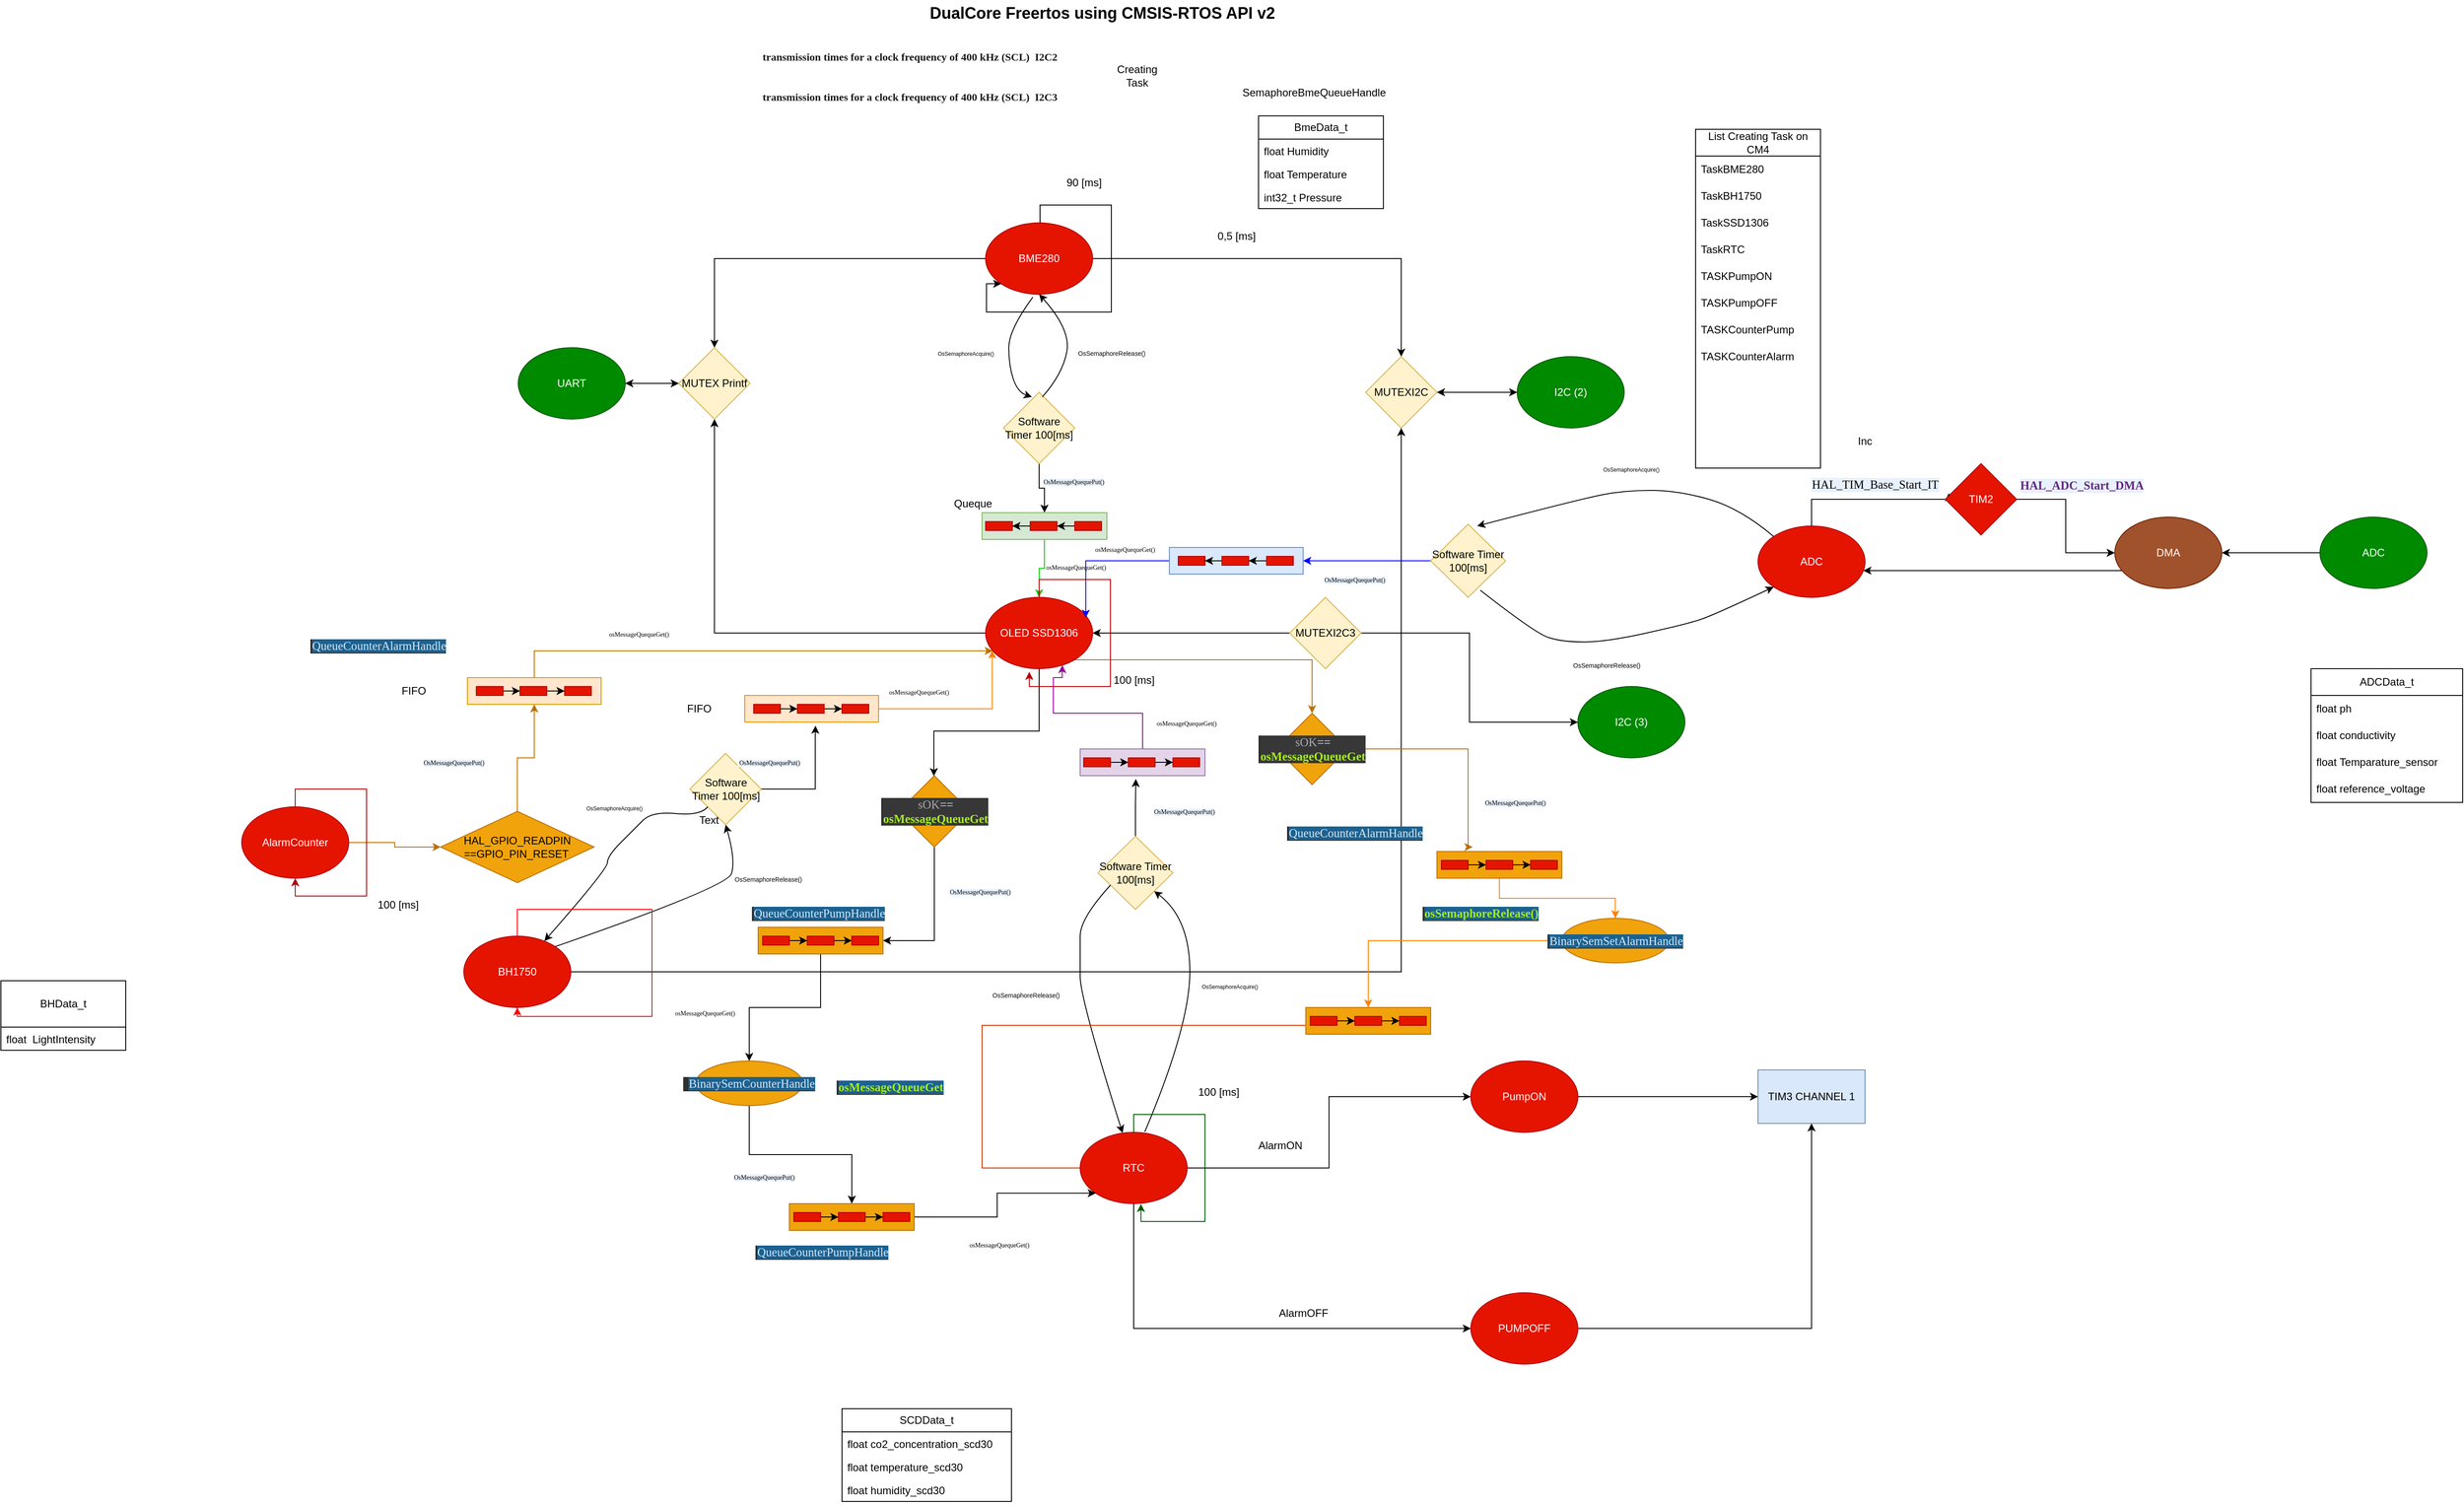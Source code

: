 <mxfile version="21.6.1" type="device" pages="2">
  <diagram name="Tasks" id="c7558073-3199-34d8-9f00-42111426c3f3">
    <mxGraphModel dx="4339" dy="2047" grid="1" gridSize="10" guides="1" tooltips="1" connect="1" arrows="1" fold="1" page="1" pageScale="1" pageWidth="826" pageHeight="1169" background="none" math="0" shadow="0">
      <root>
        <mxCell id="0" />
        <mxCell id="1" parent="0" />
        <mxCell id="V3FPQX9ME4TAsyW0DyYu-8" style="edgeStyle=orthogonalEdgeStyle;rounded=0;orthogonalLoop=1;jettySize=auto;html=1;" edge="1" parent="1" source="V3FPQX9ME4TAsyW0DyYu-10" target="V3FPQX9ME4TAsyW0DyYu-26">
          <mxGeometry relative="1" as="geometry" />
        </mxCell>
        <mxCell id="V3FPQX9ME4TAsyW0DyYu-9" style="edgeStyle=orthogonalEdgeStyle;rounded=0;orthogonalLoop=1;jettySize=auto;html=1;entryX=0.5;entryY=0;entryDx=0;entryDy=0;" edge="1" parent="1" source="V3FPQX9ME4TAsyW0DyYu-10" target="V3FPQX9ME4TAsyW0DyYu-33">
          <mxGeometry relative="1" as="geometry" />
        </mxCell>
        <mxCell id="V3FPQX9ME4TAsyW0DyYu-10" value="BME280" style="ellipse;whiteSpace=wrap;html=1;fillColor=#e51400;fontColor=#ffffff;strokeColor=#B20000;" vertex="1" parent="1">
          <mxGeometry x="244" y="260" width="120" height="80" as="geometry" />
        </mxCell>
        <mxCell id="V3FPQX9ME4TAsyW0DyYu-11" value="&lt;b&gt;&lt;font style=&quot;font-size: 18px;&quot;&gt;DualCore Freertos using CMSIS-RTOS API v2&lt;/font&gt;&lt;/b&gt;" style="text;html=1;strokeColor=none;fillColor=none;align=center;verticalAlign=middle;whiteSpace=wrap;rounded=0;" vertex="1" parent="1">
          <mxGeometry x="180" y="10" width="390" height="30" as="geometry" />
        </mxCell>
        <mxCell id="V3FPQX9ME4TAsyW0DyYu-12" value="Creating Task" style="text;html=1;strokeColor=none;fillColor=none;align=center;verticalAlign=middle;whiteSpace=wrap;rounded=0;" vertex="1" parent="1">
          <mxGeometry x="384" y="80" width="60" height="30" as="geometry" />
        </mxCell>
        <mxCell id="V3FPQX9ME4TAsyW0DyYu-13" value="" style="edgeStyle=orthogonalEdgeStyle;rounded=0;orthogonalLoop=1;jettySize=auto;html=1;" edge="1" parent="1" source="V3FPQX9ME4TAsyW0DyYu-14" target="V3FPQX9ME4TAsyW0DyYu-26">
          <mxGeometry relative="1" as="geometry" />
        </mxCell>
        <mxCell id="V3FPQX9ME4TAsyW0DyYu-14" value="I2C (2)" style="ellipse;whiteSpace=wrap;html=1;fillColor=#008a00;fontColor=#ffffff;strokeColor=#005700;" vertex="1" parent="1">
          <mxGeometry x="840" y="410" width="120" height="80" as="geometry" />
        </mxCell>
        <mxCell id="V3FPQX9ME4TAsyW0DyYu-15" value="List Creating Task on CM4" style="swimlane;fontStyle=0;childLayout=stackLayout;horizontal=1;startSize=30;horizontalStack=0;resizeParent=1;resizeParentMax=0;resizeLast=0;collapsible=1;marginBottom=0;whiteSpace=wrap;html=1;" vertex="1" parent="1">
          <mxGeometry x="1040" y="155" width="140" height="380" as="geometry" />
        </mxCell>
        <mxCell id="V3FPQX9ME4TAsyW0DyYu-16" value="TaskBME280&lt;span style=&quot;white-space: pre;&quot;&gt; &lt;/span&gt;" style="text;strokeColor=none;fillColor=none;align=left;verticalAlign=middle;spacingLeft=4;spacingRight=4;overflow=hidden;points=[[0,0.5],[1,0.5]];portConstraint=eastwest;rotatable=0;whiteSpace=wrap;html=1;" vertex="1" parent="V3FPQX9ME4TAsyW0DyYu-15">
          <mxGeometry y="30" width="140" height="30" as="geometry" />
        </mxCell>
        <mxCell id="V3FPQX9ME4TAsyW0DyYu-17" value="TaskBH1750" style="text;strokeColor=none;fillColor=none;align=left;verticalAlign=middle;spacingLeft=4;spacingRight=4;overflow=hidden;points=[[0,0.5],[1,0.5]];portConstraint=eastwest;rotatable=0;whiteSpace=wrap;html=1;" vertex="1" parent="V3FPQX9ME4TAsyW0DyYu-15">
          <mxGeometry y="60" width="140" height="30" as="geometry" />
        </mxCell>
        <mxCell id="oOm3431gl_lVCs9sU_sd-5" value="TaskSSD1306" style="text;strokeColor=none;fillColor=none;align=left;verticalAlign=middle;spacingLeft=4;spacingRight=4;overflow=hidden;points=[[0,0.5],[1,0.5]];portConstraint=eastwest;rotatable=0;whiteSpace=wrap;html=1;" vertex="1" parent="V3FPQX9ME4TAsyW0DyYu-15">
          <mxGeometry y="90" width="140" height="30" as="geometry" />
        </mxCell>
        <mxCell id="oOm3431gl_lVCs9sU_sd-6" value="TaskRTC" style="text;strokeColor=none;fillColor=none;align=left;verticalAlign=middle;spacingLeft=4;spacingRight=4;overflow=hidden;points=[[0,0.5],[1,0.5]];portConstraint=eastwest;rotatable=0;whiteSpace=wrap;html=1;" vertex="1" parent="V3FPQX9ME4TAsyW0DyYu-15">
          <mxGeometry y="120" width="140" height="30" as="geometry" />
        </mxCell>
        <mxCell id="oOm3431gl_lVCs9sU_sd-7" value="TASKPumpON" style="text;strokeColor=none;fillColor=none;align=left;verticalAlign=middle;spacingLeft=4;spacingRight=4;overflow=hidden;points=[[0,0.5],[1,0.5]];portConstraint=eastwest;rotatable=0;whiteSpace=wrap;html=1;" vertex="1" parent="V3FPQX9ME4TAsyW0DyYu-15">
          <mxGeometry y="150" width="140" height="30" as="geometry" />
        </mxCell>
        <mxCell id="oOm3431gl_lVCs9sU_sd-8" value="TASKPumpOFF" style="text;strokeColor=none;fillColor=none;align=left;verticalAlign=middle;spacingLeft=4;spacingRight=4;overflow=hidden;points=[[0,0.5],[1,0.5]];portConstraint=eastwest;rotatable=0;whiteSpace=wrap;html=1;" vertex="1" parent="V3FPQX9ME4TAsyW0DyYu-15">
          <mxGeometry y="180" width="140" height="30" as="geometry" />
        </mxCell>
        <mxCell id="oOm3431gl_lVCs9sU_sd-9" value="TASKCounterPump" style="text;strokeColor=none;fillColor=none;align=left;verticalAlign=middle;spacingLeft=4;spacingRight=4;overflow=hidden;points=[[0,0.5],[1,0.5]];portConstraint=eastwest;rotatable=0;whiteSpace=wrap;html=1;" vertex="1" parent="V3FPQX9ME4TAsyW0DyYu-15">
          <mxGeometry y="210" width="140" height="30" as="geometry" />
        </mxCell>
        <mxCell id="oOm3431gl_lVCs9sU_sd-19" value="TASKCounterAlarm" style="text;strokeColor=none;fillColor=none;align=left;verticalAlign=middle;spacingLeft=4;spacingRight=4;overflow=hidden;points=[[0,0.5],[1,0.5]];portConstraint=eastwest;rotatable=0;whiteSpace=wrap;html=1;" vertex="1" parent="V3FPQX9ME4TAsyW0DyYu-15">
          <mxGeometry y="240" width="140" height="30" as="geometry" />
        </mxCell>
        <mxCell id="V3FPQX9ME4TAsyW0DyYu-21" value="&lt;br&gt;&lt;br&gt;" style="text;strokeColor=none;fillColor=none;align=left;verticalAlign=middle;spacingLeft=4;spacingRight=4;overflow=hidden;points=[[0,0.5],[1,0.5]];portConstraint=eastwest;rotatable=0;whiteSpace=wrap;html=1;" vertex="1" parent="V3FPQX9ME4TAsyW0DyYu-15">
          <mxGeometry y="270" width="140" height="110" as="geometry" />
        </mxCell>
        <mxCell id="V3FPQX9ME4TAsyW0DyYu-23" style="edgeStyle=orthogonalEdgeStyle;rounded=0;orthogonalLoop=1;jettySize=auto;html=1;entryX=0.5;entryY=1;entryDx=0;entryDy=0;" edge="1" parent="1" source="V3FPQX9ME4TAsyW0DyYu-24" target="V3FPQX9ME4TAsyW0DyYu-33">
          <mxGeometry relative="1" as="geometry" />
        </mxCell>
        <mxCell id="oOm3431gl_lVCs9sU_sd-69" style="edgeStyle=orthogonalEdgeStyle;rounded=0;orthogonalLoop=1;jettySize=auto;html=1;fillColor=#f0a30a;strokeColor=#BD7000;" edge="1" parent="1" source="V3FPQX9ME4TAsyW0DyYu-24" target="oOm3431gl_lVCs9sU_sd-68">
          <mxGeometry relative="1" as="geometry">
            <Array as="points">
              <mxPoint x="610" y="750" />
            </Array>
          </mxGeometry>
        </mxCell>
        <mxCell id="oOm3431gl_lVCs9sU_sd-120" style="edgeStyle=orthogonalEdgeStyle;rounded=0;orthogonalLoop=1;jettySize=auto;html=1;" edge="1" parent="1" source="V3FPQX9ME4TAsyW0DyYu-24" target="oOm3431gl_lVCs9sU_sd-94">
          <mxGeometry relative="1" as="geometry">
            <Array as="points">
              <mxPoint x="304" y="830" />
              <mxPoint x="186" y="830" />
            </Array>
          </mxGeometry>
        </mxCell>
        <mxCell id="V3FPQX9ME4TAsyW0DyYu-24" value="OLED SSD1306" style="ellipse;whiteSpace=wrap;html=1;fillColor=#e51400;fontColor=#ffffff;strokeColor=#B20000;" vertex="1" parent="1">
          <mxGeometry x="244" y="680" width="120" height="80" as="geometry" />
        </mxCell>
        <mxCell id="V3FPQX9ME4TAsyW0DyYu-25" style="edgeStyle=orthogonalEdgeStyle;rounded=0;orthogonalLoop=1;jettySize=auto;html=1;" edge="1" parent="1" source="V3FPQX9ME4TAsyW0DyYu-26" target="V3FPQX9ME4TAsyW0DyYu-14">
          <mxGeometry relative="1" as="geometry" />
        </mxCell>
        <mxCell id="V3FPQX9ME4TAsyW0DyYu-26" value="MUTEXI2C" style="rhombus;whiteSpace=wrap;html=1;fillColor=#fff2cc;strokeColor=#d6b656;" vertex="1" parent="1">
          <mxGeometry x="670" y="410" width="80" height="80" as="geometry" />
        </mxCell>
        <mxCell id="V3FPQX9ME4TAsyW0DyYu-27" value="&lt;h1 style=&quot;text-align: center;&quot;&gt;&lt;font face=&quot;Times New Roman&quot; style=&quot;font-size: 12px;&quot;&gt;transmission times for a clock frequency of 400 kHz (SCL)&amp;nbsp; I2C2&lt;/font&gt;&lt;/h1&gt;&lt;div&gt;&lt;h1 style=&quot;border-color: var(--border-color); text-align: center;&quot;&gt;&lt;font style=&quot;border-color: var(--border-color); font-size: 12px;&quot; face=&quot;Times New Roman&quot;&gt;transmission times for a clock frequency of 400 kHz (SCL)&amp;nbsp; I2C3&lt;/font&gt;&lt;/h1&gt;&lt;/div&gt;&lt;div&gt;&lt;font style=&quot;border-color: var(--border-color); font-size: 12px;&quot; face=&quot;Times New Roman&quot;&gt;&lt;br&gt;&lt;/font&gt;&lt;/div&gt;&lt;div&gt;&lt;font face=&quot;Times New Roman&quot; style=&quot;font-size: 12px;&quot;&gt;&lt;br&gt;&lt;/font&gt;&lt;/div&gt;&lt;div style=&quot;&quot; id=&quot;KnM9nf&quot;&gt;&lt;font face=&quot;Times New Roman&quot; style=&quot;font-size: 12px;&quot;&gt;&lt;svg viewBox=&quot;0 0 24 24&quot; xmlns=&quot;http://www.w3.org/2000/svg&quot;&gt;&lt;/svg&gt;&lt;/font&gt;&lt;/div&gt;&lt;div style=&quot;&quot; class=&quot;QmZWSe&quot;&gt;&lt;div class=&quot;DHcWmd&quot;&gt;&lt;/div&gt;&lt;/div&gt;&lt;div style=&quot;&quot;&gt;&lt;div style=&quot;&quot; id=&quot;KnM9nf&quot;&gt;&lt;font face=&quot;Times New Roman&quot; style=&quot;font-size: 12px;&quot;&gt;&lt;svg viewBox=&quot;0 0 24 24&quot; xmlns=&quot;http://www.w3.org/2000/svg&quot;&gt;&lt;/svg&gt;&lt;/font&gt;&lt;/div&gt;&lt;div style=&quot;&quot; class=&quot;QmZWSe&quot;&gt;&lt;div class=&quot;DHcWmd&quot;&gt;&lt;/div&gt;&lt;/div&gt;&lt;div style=&quot;&quot; class=&quot;oSioSc&quot;&gt;&lt;div style=&quot;&quot; id=&quot;tw-target&quot;&gt;&lt;div style=&quot;&quot; class=&quot;g9WsWb&quot; id=&quot;kAz1tf&quot;&gt;&lt;div style=&quot;&quot; tabindex=&quot;0&quot; id=&quot;tw-target-text-container&quot; class=&quot;tw-ta-container F0azHf tw-nfl&quot;&gt;&lt;pre style=&quot;text-align: center;&quot; dir=&quot;ltr&quot; id=&quot;tw-target-text&quot; data-placeholder=&quot;Tłumaczenie&quot; class=&quot;tw-data-text tw-text-large tw-ta&quot;&gt;&lt;span style=&quot;background-color: initial; font-family: Helvetica;&quot;&gt;ansmission times for a clock frequency of 100 kHz&lt;/span&gt;&lt;br&gt;&lt;/pre&gt;&lt;/div&gt;&lt;/div&gt;&lt;/div&gt;&lt;/div&gt;&lt;/div&gt;" style="text;html=1;strokeColor=none;fillColor=none;spacing=5;spacingTop=-20;whiteSpace=wrap;overflow=hidden;rounded=0;fontColor=#1A1A1A;" vertex="1" parent="1">
          <mxGeometry x="-11" y="50" width="395" height="90" as="geometry" />
        </mxCell>
        <mxCell id="V3FPQX9ME4TAsyW0DyYu-28" value="90 [ms]" style="text;html=1;align=center;verticalAlign=middle;resizable=0;points=[];autosize=1;strokeColor=none;fillColor=none;" vertex="1" parent="1">
          <mxGeometry x="324" y="200" width="60" height="30" as="geometry" />
        </mxCell>
        <mxCell id="V3FPQX9ME4TAsyW0DyYu-29" style="edgeStyle=orthogonalEdgeStyle;rounded=0;orthogonalLoop=1;jettySize=auto;html=1;entryX=0;entryY=1;entryDx=0;entryDy=0;" edge="1" parent="1" source="V3FPQX9ME4TAsyW0DyYu-10" target="V3FPQX9ME4TAsyW0DyYu-10">
          <mxGeometry relative="1" as="geometry">
            <mxPoint x="260" y="350" as="targetPoint" />
            <Array as="points">
              <mxPoint x="305" y="240" />
              <mxPoint x="385" y="240" />
              <mxPoint x="385" y="360" />
              <mxPoint x="245" y="360" />
              <mxPoint x="245" y="328" />
            </Array>
          </mxGeometry>
        </mxCell>
        <mxCell id="V3FPQX9ME4TAsyW0DyYu-30" style="edgeStyle=orthogonalEdgeStyle;rounded=0;orthogonalLoop=1;jettySize=auto;html=1;" edge="1" parent="1" source="V3FPQX9ME4TAsyW0DyYu-31" target="V3FPQX9ME4TAsyW0DyYu-33">
          <mxGeometry relative="1" as="geometry" />
        </mxCell>
        <mxCell id="V3FPQX9ME4TAsyW0DyYu-31" value="UART" style="ellipse;whiteSpace=wrap;html=1;fillColor=#008a00;fontColor=#ffffff;strokeColor=#005700;" vertex="1" parent="1">
          <mxGeometry x="-280" y="400" width="120" height="80" as="geometry" />
        </mxCell>
        <mxCell id="V3FPQX9ME4TAsyW0DyYu-32" style="edgeStyle=orthogonalEdgeStyle;rounded=0;orthogonalLoop=1;jettySize=auto;html=1;" edge="1" parent="1" source="V3FPQX9ME4TAsyW0DyYu-33" target="V3FPQX9ME4TAsyW0DyYu-31">
          <mxGeometry relative="1" as="geometry" />
        </mxCell>
        <mxCell id="V3FPQX9ME4TAsyW0DyYu-33" value="MUTEX Printf" style="rhombus;whiteSpace=wrap;html=1;fillColor=#fff2cc;strokeColor=#d6b656;" vertex="1" parent="1">
          <mxGeometry x="-100" y="400" width="80" height="80" as="geometry" />
        </mxCell>
        <mxCell id="V3FPQX9ME4TAsyW0DyYu-34" style="edgeStyle=orthogonalEdgeStyle;rounded=0;orthogonalLoop=1;jettySize=auto;html=1;entryX=0.5;entryY=1;entryDx=0;entryDy=0;" edge="1" parent="1" source="V3FPQX9ME4TAsyW0DyYu-35" target="V3FPQX9ME4TAsyW0DyYu-26">
          <mxGeometry relative="1" as="geometry">
            <mxPoint x="710" y="720" as="targetPoint" />
          </mxGeometry>
        </mxCell>
        <mxCell id="V3FPQX9ME4TAsyW0DyYu-35" value="BH1750" style="ellipse;whiteSpace=wrap;html=1;fillColor=#e51400;fontColor=#ffffff;strokeColor=#B20000;" vertex="1" parent="1">
          <mxGeometry x="-341" y="1060" width="120" height="80" as="geometry" />
        </mxCell>
        <mxCell id="V3FPQX9ME4TAsyW0DyYu-38" value="SemaphoreBmeQueueHandle" style="text;whiteSpace=wrap;html=1;" vertex="1" parent="1">
          <mxGeometry x="530" y="100" width="190" height="40" as="geometry" />
        </mxCell>
        <mxCell id="V3FPQX9ME4TAsyW0DyYu-39" style="edgeStyle=orthogonalEdgeStyle;rounded=0;orthogonalLoop=1;jettySize=auto;html=1;entryX=0;entryY=0.5;entryDx=0;entryDy=0;" edge="1" parent="1" source="V3FPQX9ME4TAsyW0DyYu-40" target="V3FPQX9ME4TAsyW0DyYu-41">
          <mxGeometry relative="1" as="geometry" />
        </mxCell>
        <mxCell id="oOm3431gl_lVCs9sU_sd-1" style="edgeStyle=orthogonalEdgeStyle;rounded=0;orthogonalLoop=1;jettySize=auto;html=1;entryX=1;entryY=0.5;entryDx=0;entryDy=0;" edge="1" parent="1" source="V3FPQX9ME4TAsyW0DyYu-40" target="V3FPQX9ME4TAsyW0DyYu-24">
          <mxGeometry relative="1" as="geometry" />
        </mxCell>
        <mxCell id="V3FPQX9ME4TAsyW0DyYu-40" value="MUTEXI2C3" style="rhombus;whiteSpace=wrap;html=1;fillColor=#fff2cc;strokeColor=#d6b656;" vertex="1" parent="1">
          <mxGeometry x="585" y="680" width="80" height="80" as="geometry" />
        </mxCell>
        <mxCell id="V3FPQX9ME4TAsyW0DyYu-41" value="I2C (3)" style="ellipse;whiteSpace=wrap;html=1;fillColor=#008a00;fontColor=#ffffff;strokeColor=#005700;" vertex="1" parent="1">
          <mxGeometry x="908" y="780" width="120" height="80" as="geometry" />
        </mxCell>
        <mxCell id="V3FPQX9ME4TAsyW0DyYu-42" value="0,5 [ms]" style="text;html=1;align=center;verticalAlign=middle;resizable=0;points=[];autosize=1;strokeColor=none;fillColor=none;" vertex="1" parent="1">
          <mxGeometry x="490" y="260" width="70" height="30" as="geometry" />
        </mxCell>
        <mxCell id="V3FPQX9ME4TAsyW0DyYu-43" value="BmeData_t" style="swimlane;fontStyle=0;childLayout=stackLayout;horizontal=1;startSize=26;fillColor=none;horizontalStack=0;resizeParent=1;resizeParentMax=0;resizeLast=0;collapsible=1;marginBottom=0;whiteSpace=wrap;html=1;" vertex="1" parent="1">
          <mxGeometry x="550" y="140" width="140" height="104" as="geometry" />
        </mxCell>
        <mxCell id="V3FPQX9ME4TAsyW0DyYu-44" value="float Humidity" style="text;strokeColor=none;fillColor=none;align=left;verticalAlign=top;spacingLeft=4;spacingRight=4;overflow=hidden;rotatable=0;points=[[0,0.5],[1,0.5]];portConstraint=eastwest;whiteSpace=wrap;html=1;" vertex="1" parent="V3FPQX9ME4TAsyW0DyYu-43">
          <mxGeometry y="26" width="140" height="26" as="geometry" />
        </mxCell>
        <mxCell id="V3FPQX9ME4TAsyW0DyYu-45" value="float Temperature" style="text;strokeColor=none;fillColor=none;align=left;verticalAlign=top;spacingLeft=4;spacingRight=4;overflow=hidden;rotatable=0;points=[[0,0.5],[1,0.5]];portConstraint=eastwest;whiteSpace=wrap;html=1;" vertex="1" parent="V3FPQX9ME4TAsyW0DyYu-43">
          <mxGeometry y="52" width="140" height="26" as="geometry" />
        </mxCell>
        <mxCell id="V3FPQX9ME4TAsyW0DyYu-46" value="int32_t Pressure" style="text;strokeColor=none;fillColor=none;align=left;verticalAlign=top;spacingLeft=4;spacingRight=4;overflow=hidden;rotatable=0;points=[[0,0.5],[1,0.5]];portConstraint=eastwest;whiteSpace=wrap;html=1;" vertex="1" parent="V3FPQX9ME4TAsyW0DyYu-43">
          <mxGeometry y="78" width="140" height="26" as="geometry" />
        </mxCell>
        <mxCell id="V3FPQX9ME4TAsyW0DyYu-47" style="edgeStyle=orthogonalEdgeStyle;rounded=0;orthogonalLoop=1;jettySize=auto;html=1;entryX=0.5;entryY=0;entryDx=0;entryDy=0;" edge="1" parent="1" source="V3FPQX9ME4TAsyW0DyYu-48" target="V3FPQX9ME4TAsyW0DyYu-54">
          <mxGeometry relative="1" as="geometry" />
        </mxCell>
        <mxCell id="V3FPQX9ME4TAsyW0DyYu-48" value="Software Timer 100[ms]" style="rhombus;whiteSpace=wrap;html=1;fillColor=#fff2cc;strokeColor=#d6b656;" vertex="1" parent="1">
          <mxGeometry x="264" y="450" width="80" height="80" as="geometry" />
        </mxCell>
        <mxCell id="V3FPQX9ME4TAsyW0DyYu-49" value="" style="curved=1;endArrow=classic;html=1;rounded=0;exitX=0.545;exitY=0.065;exitDx=0;exitDy=0;entryX=0.5;entryY=1;entryDx=0;entryDy=0;exitPerimeter=0;" edge="1" parent="1" source="V3FPQX9ME4TAsyW0DyYu-48" target="V3FPQX9ME4TAsyW0DyYu-10">
          <mxGeometry width="50" height="50" relative="1" as="geometry">
            <mxPoint x="365" y="514.8" as="sourcePoint" />
            <mxPoint x="367.08" y="360.0" as="targetPoint" />
            <Array as="points">
              <mxPoint x="330" y="430" />
              <mxPoint x="340" y="380" />
            </Array>
          </mxGeometry>
        </mxCell>
        <mxCell id="V3FPQX9ME4TAsyW0DyYu-50" value="" style="curved=1;endArrow=classic;html=1;rounded=0;exitX=0.441;exitY=1.041;exitDx=0;exitDy=0;exitPerimeter=0;entryX=0.399;entryY=0.065;entryDx=0;entryDy=0;entryPerimeter=0;" edge="1" parent="1" source="V3FPQX9ME4TAsyW0DyYu-10" target="V3FPQX9ME4TAsyW0DyYu-48">
          <mxGeometry width="50" height="50" relative="1" as="geometry">
            <mxPoint x="400" y="450" as="sourcePoint" />
            <mxPoint x="450" y="400" as="targetPoint" />
            <Array as="points">
              <mxPoint x="270" y="380" />
              <mxPoint x="270" y="420" />
              <mxPoint x="280" y="450" />
            </Array>
          </mxGeometry>
        </mxCell>
        <mxCell id="V3FPQX9ME4TAsyW0DyYu-51" value="&lt;font style=&quot;font-size: 6px;&quot;&gt;OsSemaphoreAcquire()&lt;/font&gt;" style="text;html=1;strokeColor=none;fillColor=none;align=center;verticalAlign=middle;whiteSpace=wrap;rounded=0;" vertex="1" parent="1">
          <mxGeometry x="184" y="390" width="76" height="30" as="geometry" />
        </mxCell>
        <mxCell id="V3FPQX9ME4TAsyW0DyYu-52" value="&lt;font style=&quot;font-size: 7px;&quot;&gt;OsSemaphoreRelease()&lt;/font&gt;" style="text;html=1;align=center;verticalAlign=middle;resizable=0;points=[];autosize=1;strokeColor=none;fillColor=none;" vertex="1" parent="1">
          <mxGeometry x="335" y="390" width="100" height="30" as="geometry" />
        </mxCell>
        <mxCell id="V3FPQX9ME4TAsyW0DyYu-53" style="edgeStyle=orthogonalEdgeStyle;rounded=0;orthogonalLoop=1;jettySize=auto;html=1;entryX=0.5;entryY=0;entryDx=0;entryDy=0;strokeColor=#00CC00;" edge="1" parent="1" source="V3FPQX9ME4TAsyW0DyYu-54" target="V3FPQX9ME4TAsyW0DyYu-24">
          <mxGeometry relative="1" as="geometry" />
        </mxCell>
        <mxCell id="V3FPQX9ME4TAsyW0DyYu-54" value="" style="whiteSpace=wrap;html=1;fillColor=#d5e8d4;strokeColor=#82b366;" vertex="1" parent="1">
          <mxGeometry x="240" y="585" width="140" height="30" as="geometry" />
        </mxCell>
        <mxCell id="V3FPQX9ME4TAsyW0DyYu-55" value="&lt;div style=&quot;background-color:#ffffff;padding:0px 0px 0px 2px;&quot;&gt;&lt;div style=&quot;color: rgb(0, 0, 0); background-color: rgb(255, 255, 255); font-size: 7px;&quot;&gt;&lt;p style=&quot;background-color: rgb(232, 242, 254); margin: 0px;&quot;&gt;&lt;font face=&quot;Times New Roman&quot;&gt;OsMessageQuequePut()&lt;/font&gt;&lt;/p&gt;&lt;/div&gt;&lt;/div&gt;" style="text;whiteSpace=wrap;html=1;" vertex="1" parent="1">
          <mxGeometry x="305" y="540" width="85" height="30" as="geometry" />
        </mxCell>
        <mxCell id="V3FPQX9ME4TAsyW0DyYu-56" value="&lt;font face=&quot;Times New Roman&quot; style=&quot;font-size: 7px;&quot;&gt;osMessageQuequeGet()&lt;/font&gt;" style="text;html=1;align=center;verticalAlign=middle;resizable=0;points=[];autosize=1;strokeColor=none;fillColor=none;" vertex="1" parent="1">
          <mxGeometry x="300" y="630" width="90" height="30" as="geometry" />
        </mxCell>
        <mxCell id="V3FPQX9ME4TAsyW0DyYu-57" value="Queque" style="text;html=1;strokeColor=none;fillColor=none;align=center;verticalAlign=middle;whiteSpace=wrap;rounded=0;" vertex="1" parent="1">
          <mxGeometry x="200" y="560" width="60" height="30" as="geometry" />
        </mxCell>
        <mxCell id="V3FPQX9ME4TAsyW0DyYu-58" value="" style="rounded=0;whiteSpace=wrap;html=1;fillColor=#e51400;fontColor=#ffffff;strokeColor=#B20000;" vertex="1" parent="1">
          <mxGeometry x="244" y="595" width="30" height="10" as="geometry" />
        </mxCell>
        <mxCell id="V3FPQX9ME4TAsyW0DyYu-59" style="edgeStyle=orthogonalEdgeStyle;rounded=0;orthogonalLoop=1;jettySize=auto;html=1;entryX=1;entryY=0.5;entryDx=0;entryDy=0;" edge="1" parent="1" source="V3FPQX9ME4TAsyW0DyYu-60" target="V3FPQX9ME4TAsyW0DyYu-58">
          <mxGeometry relative="1" as="geometry" />
        </mxCell>
        <mxCell id="V3FPQX9ME4TAsyW0DyYu-60" value="" style="rounded=0;whiteSpace=wrap;html=1;fillColor=#e51400;fontColor=#ffffff;strokeColor=#B20000;" vertex="1" parent="1">
          <mxGeometry x="294" y="595" width="30" height="10" as="geometry" />
        </mxCell>
        <mxCell id="V3FPQX9ME4TAsyW0DyYu-61" style="edgeStyle=orthogonalEdgeStyle;rounded=0;orthogonalLoop=1;jettySize=auto;html=1;entryX=1;entryY=0.5;entryDx=0;entryDy=0;" edge="1" parent="1" source="V3FPQX9ME4TAsyW0DyYu-62" target="V3FPQX9ME4TAsyW0DyYu-60">
          <mxGeometry relative="1" as="geometry" />
        </mxCell>
        <mxCell id="V3FPQX9ME4TAsyW0DyYu-62" value="" style="rounded=0;whiteSpace=wrap;html=1;fillColor=#e51400;fontColor=#ffffff;strokeColor=#B20000;" vertex="1" parent="1">
          <mxGeometry x="344" y="595" width="30" height="10" as="geometry" />
        </mxCell>
        <mxCell id="V3FPQX9ME4TAsyW0DyYu-63" style="edgeStyle=orthogonalEdgeStyle;rounded=0;orthogonalLoop=1;jettySize=auto;html=1;entryX=0.529;entryY=1.131;entryDx=0;entryDy=0;entryPerimeter=0;" edge="1" parent="1" source="V3FPQX9ME4TAsyW0DyYu-64" target="V3FPQX9ME4TAsyW0DyYu-76">
          <mxGeometry relative="1" as="geometry">
            <Array as="points">
              <mxPoint x="53" y="835" />
              <mxPoint x="53" y="795" />
            </Array>
          </mxGeometry>
        </mxCell>
        <mxCell id="V3FPQX9ME4TAsyW0DyYu-64" value="Software Timer 100[ms]" style="rhombus;whiteSpace=wrap;html=1;fillColor=#fff2cc;strokeColor=#d6b656;" vertex="1" parent="1">
          <mxGeometry x="-87.5" y="855" width="80" height="80" as="geometry" />
        </mxCell>
        <mxCell id="V3FPQX9ME4TAsyW0DyYu-65" value="BHData_t" style="swimlane;fontStyle=0;childLayout=stackLayout;horizontal=1;startSize=52;fillColor=none;horizontalStack=0;resizeParent=1;resizeParentMax=0;resizeLast=0;collapsible=1;marginBottom=0;whiteSpace=wrap;html=1;" vertex="1" parent="1">
          <mxGeometry x="-860" y="1110" width="140" height="78" as="geometry" />
        </mxCell>
        <mxCell id="V3FPQX9ME4TAsyW0DyYu-66" value="float&amp;nbsp; LightIntensity" style="text;strokeColor=none;fillColor=none;align=left;verticalAlign=top;spacingLeft=4;spacingRight=4;overflow=hidden;rotatable=0;points=[[0,0.5],[1,0.5]];portConstraint=eastwest;whiteSpace=wrap;html=1;" vertex="1" parent="V3FPQX9ME4TAsyW0DyYu-65">
          <mxGeometry y="52" width="140" height="26" as="geometry" />
        </mxCell>
        <mxCell id="V3FPQX9ME4TAsyW0DyYu-67" value="SCDData_t" style="swimlane;fontStyle=0;childLayout=stackLayout;horizontal=1;startSize=26;fillColor=none;horizontalStack=0;resizeParent=1;resizeParentMax=0;resizeLast=0;collapsible=1;marginBottom=0;whiteSpace=wrap;html=1;" vertex="1" parent="1">
          <mxGeometry x="83" y="1590" width="190" height="104" as="geometry" />
        </mxCell>
        <mxCell id="V3FPQX9ME4TAsyW0DyYu-68" value="float co2_concentration_scd30" style="text;strokeColor=none;fillColor=none;align=left;verticalAlign=top;spacingLeft=4;spacingRight=4;overflow=hidden;rotatable=0;points=[[0,0.5],[1,0.5]];portConstraint=eastwest;whiteSpace=wrap;html=1;" vertex="1" parent="V3FPQX9ME4TAsyW0DyYu-67">
          <mxGeometry y="26" width="190" height="26" as="geometry" />
        </mxCell>
        <mxCell id="V3FPQX9ME4TAsyW0DyYu-69" value="float temperature_scd30" style="text;strokeColor=none;fillColor=none;align=left;verticalAlign=top;spacingLeft=4;spacingRight=4;overflow=hidden;rotatable=0;points=[[0,0.5],[1,0.5]];portConstraint=eastwest;whiteSpace=wrap;html=1;" vertex="1" parent="V3FPQX9ME4TAsyW0DyYu-67">
          <mxGeometry y="52" width="190" height="26" as="geometry" />
        </mxCell>
        <mxCell id="V3FPQX9ME4TAsyW0DyYu-70" value="float humidity_scd30" style="text;strokeColor=none;fillColor=none;align=left;verticalAlign=top;spacingLeft=4;spacingRight=4;overflow=hidden;rotatable=0;points=[[0,0.5],[1,0.5]];portConstraint=eastwest;whiteSpace=wrap;html=1;" vertex="1" parent="V3FPQX9ME4TAsyW0DyYu-67">
          <mxGeometry y="78" width="190" height="26" as="geometry" />
        </mxCell>
        <mxCell id="V3FPQX9ME4TAsyW0DyYu-71" style="edgeStyle=orthogonalEdgeStyle;rounded=0;orthogonalLoop=1;jettySize=auto;html=1;entryX=0.446;entryY=1.122;entryDx=0;entryDy=0;entryPerimeter=0;" edge="1" parent="1" source="V3FPQX9ME4TAsyW0DyYu-72" target="V3FPQX9ME4TAsyW0DyYu-78">
          <mxGeometry relative="1" as="geometry" />
        </mxCell>
        <mxCell id="V3FPQX9ME4TAsyW0DyYu-72" value="Software Timer 100[ms]" style="rhombus;whiteSpace=wrap;html=1;fillColor=#fff2cc;strokeColor=#d6b656;" vertex="1" parent="1">
          <mxGeometry x="370" y="948" width="84" height="82" as="geometry" />
        </mxCell>
        <mxCell id="V3FPQX9ME4TAsyW0DyYu-73" value="" style="curved=1;endArrow=classic;html=1;rounded=0;exitX=1;exitY=0;exitDx=0;exitDy=0;entryX=0.5;entryY=1;entryDx=0;entryDy=0;" edge="1" parent="1" source="V3FPQX9ME4TAsyW0DyYu-35" target="V3FPQX9ME4TAsyW0DyYu-64">
          <mxGeometry width="50" height="50" relative="1" as="geometry">
            <mxPoint x="14" y="950" as="sourcePoint" />
            <mxPoint x="64" y="900" as="targetPoint" />
            <Array as="points">
              <mxPoint x="-46" y="1005" />
              <mxPoint x="-36" y="975" />
            </Array>
          </mxGeometry>
        </mxCell>
        <mxCell id="V3FPQX9ME4TAsyW0DyYu-74" value="" style="curved=1;endArrow=classic;html=1;rounded=0;exitX=0;exitY=1;exitDx=0;exitDy=0;" edge="1" parent="1" source="V3FPQX9ME4TAsyW0DyYu-64" target="V3FPQX9ME4TAsyW0DyYu-35">
          <mxGeometry width="50" height="50" relative="1" as="geometry">
            <mxPoint x="-36.0" y="846.44" as="sourcePoint" />
            <mxPoint x="-106.48" y="945" as="targetPoint" />
            <Array as="points">
              <mxPoint x="-76" y="925" />
              <mxPoint x="-130" y="920" />
              <mxPoint x="-150" y="940" />
              <mxPoint x="-180" y="970" />
              <mxPoint x="-180" y="985" />
            </Array>
          </mxGeometry>
        </mxCell>
        <mxCell id="V3FPQX9ME4TAsyW0DyYu-75" style="edgeStyle=orthogonalEdgeStyle;rounded=0;orthogonalLoop=1;jettySize=auto;html=1;entryX=0.062;entryY=0.745;entryDx=0;entryDy=0;entryPerimeter=0;strokeColor=#FF8000;" edge="1" parent="1" source="V3FPQX9ME4TAsyW0DyYu-76" target="V3FPQX9ME4TAsyW0DyYu-24">
          <mxGeometry relative="1" as="geometry" />
        </mxCell>
        <mxCell id="V3FPQX9ME4TAsyW0DyYu-76" value="" style="whiteSpace=wrap;html=1;points=[[0,0,0,0,0],[0,0.25,0,0,0],[0,0.5,0,0,0],[0,0.75,0,0,0],[0,1,0,0,0],[0.25,0,0,0,0],[0.25,1,0,0,0],[0.5,0,0,0,0],[0.5,1,0,0,0],[0.75,0,0,0,0],[0.75,1,0,0,0],[1,0,0,0,0],[1,0.25,0,0,0],[1,0.5,0,0,0],[1,0.75,0,0,0],[1,1,0,0,0]];fillColor=#ffe6cc;strokeColor=#d79b00;" vertex="1" parent="1">
          <mxGeometry x="-26" y="790" width="150" height="30" as="geometry" />
        </mxCell>
        <mxCell id="V3FPQX9ME4TAsyW0DyYu-77" style="edgeStyle=orthogonalEdgeStyle;rounded=0;orthogonalLoop=1;jettySize=auto;html=1;strokeColor=#990099;" edge="1" parent="1" source="V3FPQX9ME4TAsyW0DyYu-78" target="V3FPQX9ME4TAsyW0DyYu-24">
          <mxGeometry relative="1" as="geometry">
            <Array as="points">
              <mxPoint x="420" y="810" />
              <mxPoint x="320" y="810" />
              <mxPoint x="320" y="770" />
              <mxPoint x="330" y="770" />
            </Array>
          </mxGeometry>
        </mxCell>
        <mxCell id="V3FPQX9ME4TAsyW0DyYu-78" value="" style="whiteSpace=wrap;html=1;fillColor=#e1d5e7;strokeColor=#9673a6;" vertex="1" parent="1">
          <mxGeometry x="350" y="850" width="140" height="30" as="geometry" />
        </mxCell>
        <mxCell id="V3FPQX9ME4TAsyW0DyYu-79" style="edgeStyle=orthogonalEdgeStyle;rounded=0;orthogonalLoop=1;jettySize=auto;html=1;entryX=0;entryY=0.5;entryDx=0;entryDy=0;" edge="1" parent="1" source="V3FPQX9ME4TAsyW0DyYu-80" target="V3FPQX9ME4TAsyW0DyYu-82">
          <mxGeometry relative="1" as="geometry" />
        </mxCell>
        <mxCell id="V3FPQX9ME4TAsyW0DyYu-80" value="" style="rounded=0;whiteSpace=wrap;html=1;fillColor=#e51400;fontColor=#ffffff;strokeColor=#B20000;" vertex="1" parent="1">
          <mxGeometry x="-16" y="800" width="30" height="10" as="geometry" />
        </mxCell>
        <mxCell id="V3FPQX9ME4TAsyW0DyYu-81" style="edgeStyle=orthogonalEdgeStyle;rounded=0;orthogonalLoop=1;jettySize=auto;html=1;entryX=0;entryY=0.5;entryDx=0;entryDy=0;" edge="1" parent="1" source="V3FPQX9ME4TAsyW0DyYu-82" target="V3FPQX9ME4TAsyW0DyYu-83">
          <mxGeometry relative="1" as="geometry" />
        </mxCell>
        <mxCell id="V3FPQX9ME4TAsyW0DyYu-82" value="" style="rounded=0;whiteSpace=wrap;html=1;fillColor=#e51400;fontColor=#ffffff;strokeColor=#B20000;movable=1;resizable=1;rotatable=1;deletable=1;editable=1;locked=0;connectable=1;" vertex="1" parent="1">
          <mxGeometry x="33" y="800" width="30" height="10" as="geometry" />
        </mxCell>
        <mxCell id="V3FPQX9ME4TAsyW0DyYu-83" value="" style="rounded=0;whiteSpace=wrap;html=1;fillColor=#e51400;fontColor=#ffffff;strokeColor=#B20000;" vertex="1" parent="1">
          <mxGeometry x="83" y="800" width="30" height="10" as="geometry" />
        </mxCell>
        <mxCell id="V3FPQX9ME4TAsyW0DyYu-84" style="edgeStyle=orthogonalEdgeStyle;rounded=0;orthogonalLoop=1;jettySize=auto;html=1;" edge="1" parent="1" source="V3FPQX9ME4TAsyW0DyYu-85" target="V3FPQX9ME4TAsyW0DyYu-87">
          <mxGeometry relative="1" as="geometry" />
        </mxCell>
        <mxCell id="V3FPQX9ME4TAsyW0DyYu-85" value="" style="rounded=0;whiteSpace=wrap;html=1;fillColor=#e51400;fontColor=#ffffff;strokeColor=#B20000;" vertex="1" parent="1">
          <mxGeometry x="354" y="860" width="30" height="10" as="geometry" />
        </mxCell>
        <mxCell id="V3FPQX9ME4TAsyW0DyYu-86" style="edgeStyle=orthogonalEdgeStyle;rounded=0;orthogonalLoop=1;jettySize=auto;html=1;entryX=0;entryY=0.5;entryDx=0;entryDy=0;" edge="1" parent="1" source="V3FPQX9ME4TAsyW0DyYu-87" target="V3FPQX9ME4TAsyW0DyYu-88">
          <mxGeometry relative="1" as="geometry" />
        </mxCell>
        <mxCell id="V3FPQX9ME4TAsyW0DyYu-87" value="" style="rounded=0;whiteSpace=wrap;html=1;fillColor=#e51400;fontColor=#ffffff;strokeColor=#B20000;" vertex="1" parent="1">
          <mxGeometry x="404" y="860" width="30" height="10" as="geometry" />
        </mxCell>
        <mxCell id="V3FPQX9ME4TAsyW0DyYu-88" value="" style="rounded=0;whiteSpace=wrap;html=1;fillColor=#e51400;fontColor=#ffffff;strokeColor=#B20000;" vertex="1" parent="1">
          <mxGeometry x="454" y="860" width="30" height="10" as="geometry" />
        </mxCell>
        <mxCell id="V3FPQX9ME4TAsyW0DyYu-89" value="" style="curved=1;endArrow=classic;html=1;rounded=0;exitX=0.604;exitY=-0.007;exitDx=0;exitDy=0;entryX=1;entryY=1;entryDx=0;entryDy=0;exitPerimeter=0;" edge="1" parent="1" source="oOm3431gl_lVCs9sU_sd-2" target="V3FPQX9ME4TAsyW0DyYu-72">
          <mxGeometry width="50" height="50" relative="1" as="geometry">
            <mxPoint x="428.16" y="1261.76" as="sourcePoint" />
            <mxPoint x="472" y="1010" as="targetPoint" />
            <Array as="points">
              <mxPoint x="473" y="1160" />
              <mxPoint x="473" y="1040" />
            </Array>
          </mxGeometry>
        </mxCell>
        <mxCell id="V3FPQX9ME4TAsyW0DyYu-90" value="" style="curved=1;endArrow=classic;html=1;rounded=0;exitX=0.168;exitY=0.666;exitDx=0;exitDy=0;exitPerimeter=0;" edge="1" parent="1" source="V3FPQX9ME4TAsyW0DyYu-72" target="oOm3431gl_lVCs9sU_sd-2">
          <mxGeometry width="50" height="50" relative="1" as="geometry">
            <mxPoint x="330" y="990" as="sourcePoint" />
            <mxPoint x="392.4" y="1264.88" as="targetPoint" />
            <Array as="points">
              <mxPoint x="350" y="1040" />
              <mxPoint x="350" y="1080" />
              <mxPoint x="350" y="1130" />
            </Array>
          </mxGeometry>
        </mxCell>
        <mxCell id="V3FPQX9ME4TAsyW0DyYu-91" value="&lt;font style=&quot;font-size: 7px;&quot;&gt;OsSemaphoreRelease()&lt;/font&gt;" style="text;html=1;align=center;verticalAlign=middle;resizable=0;points=[];autosize=1;strokeColor=none;fillColor=none;" vertex="1" parent="1">
          <mxGeometry x="-50" y="980" width="100" height="30" as="geometry" />
        </mxCell>
        <mxCell id="V3FPQX9ME4TAsyW0DyYu-92" value="&lt;font style=&quot;font-size: 7px;&quot;&gt;OsSemaphoreRelease()&lt;/font&gt;" style="text;html=1;align=center;verticalAlign=middle;resizable=0;points=[];autosize=1;strokeColor=none;fillColor=none;" vertex="1" parent="1">
          <mxGeometry x="239" y="1110" width="100" height="30" as="geometry" />
        </mxCell>
        <mxCell id="V3FPQX9ME4TAsyW0DyYu-93" value="&lt;font style=&quot;font-size: 6px;&quot;&gt;OsSemaphoreAcquire()&lt;/font&gt;" style="text;html=1;strokeColor=none;fillColor=none;align=center;verticalAlign=middle;whiteSpace=wrap;rounded=0;" vertex="1" parent="1">
          <mxGeometry x="480" y="1100" width="76" height="30" as="geometry" />
        </mxCell>
        <mxCell id="V3FPQX9ME4TAsyW0DyYu-94" value="&lt;font style=&quot;font-size: 6px;&quot;&gt;OsSemaphoreAcquire()&lt;/font&gt;" style="text;html=1;strokeColor=none;fillColor=none;align=center;verticalAlign=middle;whiteSpace=wrap;rounded=0;" vertex="1" parent="1">
          <mxGeometry x="-210" y="900" width="76" height="30" as="geometry" />
        </mxCell>
        <mxCell id="V3FPQX9ME4TAsyW0DyYu-95" style="edgeStyle=orthogonalEdgeStyle;rounded=0;orthogonalLoop=1;jettySize=auto;html=1;entryX=0.408;entryY=1.044;entryDx=0;entryDy=0;entryPerimeter=0;fillColor=#e51400;strokeColor=#B20000;" edge="1" parent="1" source="V3FPQX9ME4TAsyW0DyYu-24" target="V3FPQX9ME4TAsyW0DyYu-24">
          <mxGeometry relative="1" as="geometry" />
        </mxCell>
        <mxCell id="V3FPQX9ME4TAsyW0DyYu-96" value="100 [ms]" style="text;html=1;align=center;verticalAlign=middle;resizable=0;points=[];autosize=1;strokeColor=none;fillColor=none;" vertex="1" parent="1">
          <mxGeometry x="375" y="758" width="70" height="30" as="geometry" />
        </mxCell>
        <mxCell id="V3FPQX9ME4TAsyW0DyYu-97" value="&lt;font face=&quot;Times New Roman&quot; style=&quot;font-size: 7px;&quot;&gt;osMessageQuequeGet()&lt;/font&gt;" style="text;html=1;align=center;verticalAlign=middle;resizable=0;points=[];autosize=1;strokeColor=none;fillColor=none;" vertex="1" parent="1">
          <mxGeometry x="124" y="770" width="90" height="30" as="geometry" />
        </mxCell>
        <mxCell id="V3FPQX9ME4TAsyW0DyYu-98" value="&lt;font face=&quot;Times New Roman&quot; style=&quot;font-size: 7px;&quot;&gt;osMessageQuequeGet()&lt;/font&gt;" style="text;html=1;align=center;verticalAlign=middle;resizable=0;points=[];autosize=1;strokeColor=none;fillColor=none;" vertex="1" parent="1">
          <mxGeometry x="424" y="805" width="90" height="30" as="geometry" />
        </mxCell>
        <mxCell id="V3FPQX9ME4TAsyW0DyYu-99" value="&lt;div style=&quot;background-color:#ffffff;padding:0px 0px 0px 2px;&quot;&gt;&lt;div style=&quot;color: rgb(0, 0, 0); background-color: rgb(255, 255, 255); font-size: 7px;&quot;&gt;&lt;p style=&quot;background-color: rgb(232, 242, 254); margin: 0px;&quot;&gt;&lt;font face=&quot;Times New Roman&quot;&gt;OsMessageQuequePut()&lt;/font&gt;&lt;/p&gt;&lt;/div&gt;&lt;/div&gt;" style="text;whiteSpace=wrap;html=1;" vertex="1" parent="1">
          <mxGeometry x="-36.5" y="855" width="85" height="30" as="geometry" />
        </mxCell>
        <mxCell id="V3FPQX9ME4TAsyW0DyYu-100" value="&lt;div style=&quot;background-color:#ffffff;padding:0px 0px 0px 2px;&quot;&gt;&lt;div style=&quot;color: rgb(0, 0, 0); background-color: rgb(255, 255, 255); font-size: 7px;&quot;&gt;&lt;p style=&quot;background-color: rgb(232, 242, 254); margin: 0px;&quot;&gt;&lt;font face=&quot;Times New Roman&quot;&gt;OsMessageQuequePut()&lt;/font&gt;&lt;/p&gt;&lt;/div&gt;&lt;/div&gt;" style="text;whiteSpace=wrap;html=1;" vertex="1" parent="1">
          <mxGeometry x="429" y="910" width="85" height="30" as="geometry" />
        </mxCell>
        <mxCell id="V3FPQX9ME4TAsyW0DyYu-101" value="Text" style="text;html=1;strokeColor=none;fillColor=none;align=center;verticalAlign=middle;whiteSpace=wrap;rounded=0;" vertex="1" parent="1">
          <mxGeometry x="-96" y="915" width="60" height="30" as="geometry" />
        </mxCell>
        <mxCell id="V3FPQX9ME4TAsyW0DyYu-102" value="FIFO" style="text;html=1;strokeColor=none;fillColor=none;align=center;verticalAlign=middle;whiteSpace=wrap;rounded=0;" vertex="1" parent="1">
          <mxGeometry x="-107" y="790" width="60" height="30" as="geometry" />
        </mxCell>
        <object label="ADCData_t" id="V3FPQX9ME4TAsyW0DyYu-103">
          <mxCell style="swimlane;fontStyle=0;childLayout=stackLayout;horizontal=1;startSize=30;horizontalStack=0;resizeParent=1;resizeParentMax=0;resizeLast=0;collapsible=1;marginBottom=0;whiteSpace=wrap;html=1;" vertex="1" parent="1">
            <mxGeometry x="1730" y="760" width="170" height="150" as="geometry">
              <mxRectangle x="-320" y="578" width="100" height="30" as="alternateBounds" />
            </mxGeometry>
          </mxCell>
        </object>
        <mxCell id="V3FPQX9ME4TAsyW0DyYu-104" value="float&amp;nbsp;ph" style="text;strokeColor=none;fillColor=none;align=left;verticalAlign=middle;spacingLeft=4;spacingRight=4;overflow=hidden;points=[[0,0.5],[1,0.5]];portConstraint=eastwest;rotatable=0;whiteSpace=wrap;html=1;" vertex="1" parent="V3FPQX9ME4TAsyW0DyYu-103">
          <mxGeometry y="30" width="170" height="30" as="geometry" />
        </mxCell>
        <mxCell id="V3FPQX9ME4TAsyW0DyYu-105" value="float&amp;nbsp;conductivity" style="text;strokeColor=none;fillColor=none;align=left;verticalAlign=middle;spacingLeft=4;spacingRight=4;overflow=hidden;points=[[0,0.5],[1,0.5]];portConstraint=eastwest;rotatable=0;whiteSpace=wrap;html=1;" vertex="1" parent="V3FPQX9ME4TAsyW0DyYu-103">
          <mxGeometry y="60" width="170" height="30" as="geometry" />
        </mxCell>
        <mxCell id="V3FPQX9ME4TAsyW0DyYu-106" value="float&amp;nbsp;Temparature_sensor" style="text;strokeColor=none;fillColor=none;align=left;verticalAlign=middle;spacingLeft=4;spacingRight=4;overflow=hidden;points=[[0,0.5],[1,0.5]];portConstraint=eastwest;rotatable=0;whiteSpace=wrap;html=1;" vertex="1" parent="V3FPQX9ME4TAsyW0DyYu-103">
          <mxGeometry y="90" width="170" height="30" as="geometry" />
        </mxCell>
        <mxCell id="V3FPQX9ME4TAsyW0DyYu-107" value="float&amp;nbsp;reference_voltage" style="text;strokeColor=none;fillColor=none;align=left;verticalAlign=middle;spacingLeft=4;spacingRight=4;overflow=hidden;points=[[0,0.5],[1,0.5]];portConstraint=eastwest;rotatable=0;whiteSpace=wrap;html=1;" vertex="1" parent="V3FPQX9ME4TAsyW0DyYu-103">
          <mxGeometry y="120" width="170" height="30" as="geometry" />
        </mxCell>
        <mxCell id="V3FPQX9ME4TAsyW0DyYu-108" style="edgeStyle=orthogonalEdgeStyle;rounded=0;orthogonalLoop=1;jettySize=auto;html=1;entryX=0.936;entryY=0.286;entryDx=0;entryDy=0;entryPerimeter=0;strokeColor=#0000FF;" edge="1" parent="1" source="V3FPQX9ME4TAsyW0DyYu-109" target="V3FPQX9ME4TAsyW0DyYu-24">
          <mxGeometry relative="1" as="geometry" />
        </mxCell>
        <mxCell id="V3FPQX9ME4TAsyW0DyYu-109" value="" style="whiteSpace=wrap;html=1;points=[[0,0,0,0,0],[0,0.25,0,0,0],[0,0.5,0,0,0],[0,0.75,0,0,0],[0,1,0,0,0],[0.25,0,0,0,0],[0.25,1,0,0,0],[0.5,0,0,0,0],[0.5,1,0,0,0],[0.75,0,0,0,0],[0.75,1,0,0,0],[1,0,0,0,0],[1,0.25,0,0,0],[1,0.5,0,0,0],[1,0.75,0,0,0],[1,1,0,0,0]];fillColor=#dae8fc;strokeColor=#6c8ebf;" vertex="1" parent="1">
          <mxGeometry x="450" y="624" width="150" height="30" as="geometry" />
        </mxCell>
        <mxCell id="V3FPQX9ME4TAsyW0DyYu-110" value="" style="rounded=0;whiteSpace=wrap;html=1;fillColor=#e51400;fontColor=#ffffff;strokeColor=#B20000;" vertex="1" parent="1">
          <mxGeometry x="460" y="634" width="30" height="10" as="geometry" />
        </mxCell>
        <mxCell id="V3FPQX9ME4TAsyW0DyYu-111" style="edgeStyle=orthogonalEdgeStyle;rounded=0;orthogonalLoop=1;jettySize=auto;html=1;entryX=1;entryY=0.5;entryDx=0;entryDy=0;" edge="1" parent="1" source="V3FPQX9ME4TAsyW0DyYu-112" target="V3FPQX9ME4TAsyW0DyYu-110">
          <mxGeometry relative="1" as="geometry" />
        </mxCell>
        <mxCell id="V3FPQX9ME4TAsyW0DyYu-112" value="" style="rounded=0;whiteSpace=wrap;html=1;fillColor=#e51400;fontColor=#ffffff;strokeColor=#B20000;movable=1;resizable=1;rotatable=1;deletable=1;editable=1;locked=0;connectable=1;" vertex="1" parent="1">
          <mxGeometry x="509" y="634" width="30" height="10" as="geometry" />
        </mxCell>
        <mxCell id="V3FPQX9ME4TAsyW0DyYu-113" style="edgeStyle=orthogonalEdgeStyle;rounded=0;orthogonalLoop=1;jettySize=auto;html=1;entryX=1;entryY=0.5;entryDx=0;entryDy=0;" edge="1" parent="1" source="V3FPQX9ME4TAsyW0DyYu-114" target="V3FPQX9ME4TAsyW0DyYu-112">
          <mxGeometry relative="1" as="geometry" />
        </mxCell>
        <mxCell id="V3FPQX9ME4TAsyW0DyYu-114" value="" style="rounded=0;whiteSpace=wrap;html=1;fillColor=#e51400;fontColor=#ffffff;strokeColor=#B20000;" vertex="1" parent="1">
          <mxGeometry x="559" y="634" width="30" height="10" as="geometry" />
        </mxCell>
        <mxCell id="V3FPQX9ME4TAsyW0DyYu-115" style="edgeStyle=orthogonalEdgeStyle;rounded=0;orthogonalLoop=1;jettySize=auto;html=1;entryX=1;entryY=0.5;entryDx=0;entryDy=0;entryPerimeter=0;strokeColor=#0000FF;" edge="1" parent="1" source="V3FPQX9ME4TAsyW0DyYu-116" target="V3FPQX9ME4TAsyW0DyYu-109">
          <mxGeometry relative="1" as="geometry" />
        </mxCell>
        <mxCell id="V3FPQX9ME4TAsyW0DyYu-116" value="Software Timer 100[ms]" style="rhombus;whiteSpace=wrap;html=1;fillColor=#fff2cc;strokeColor=#d6b656;" vertex="1" parent="1">
          <mxGeometry x="743" y="598" width="84" height="82" as="geometry" />
        </mxCell>
        <mxCell id="V3FPQX9ME4TAsyW0DyYu-117" style="edgeStyle=orthogonalEdgeStyle;rounded=0;orthogonalLoop=1;jettySize=auto;html=1;entryX=0.049;entryY=0.414;entryDx=0;entryDy=0;entryPerimeter=0;" edge="1" parent="1" source="V3FPQX9ME4TAsyW0DyYu-118" target="V3FPQX9ME4TAsyW0DyYu-129">
          <mxGeometry relative="1" as="geometry">
            <Array as="points">
              <mxPoint x="1170" y="570" />
              <mxPoint x="1324" y="570" />
            </Array>
          </mxGeometry>
        </mxCell>
        <mxCell id="V3FPQX9ME4TAsyW0DyYu-118" value="ADC" style="ellipse;whiteSpace=wrap;html=1;fillColor=#e51400;fontColor=#ffffff;strokeColor=#B20000;" vertex="1" parent="1">
          <mxGeometry x="1110" y="600" width="120" height="80" as="geometry" />
        </mxCell>
        <mxCell id="V3FPQX9ME4TAsyW0DyYu-119" value="" style="curved=1;endArrow=classic;html=1;rounded=0;exitX=0;exitY=0;exitDx=0;exitDy=0;entryX=0.621;entryY=0.024;entryDx=0;entryDy=0;entryPerimeter=0;" edge="1" parent="1" source="V3FPQX9ME4TAsyW0DyYu-118" target="V3FPQX9ME4TAsyW0DyYu-116">
          <mxGeometry width="50" height="50" relative="1" as="geometry">
            <mxPoint x="760" y="400" as="sourcePoint" />
            <mxPoint x="810" y="350" as="targetPoint" />
            <Array as="points">
              <mxPoint x="1090" y="580" />
              <mxPoint x="1020" y="560" />
              <mxPoint x="960" y="560" />
              <mxPoint x="910" y="570" />
            </Array>
          </mxGeometry>
        </mxCell>
        <mxCell id="V3FPQX9ME4TAsyW0DyYu-120" value="" style="curved=1;endArrow=classic;html=1;rounded=0;entryX=0;entryY=1;entryDx=0;entryDy=0;exitX=0.662;exitY=0.902;exitDx=0;exitDy=0;exitPerimeter=0;" edge="1" parent="1" source="V3FPQX9ME4TAsyW0DyYu-116" target="V3FPQX9ME4TAsyW0DyYu-118">
          <mxGeometry width="50" height="50" relative="1" as="geometry">
            <mxPoint x="784.0" y="689.5" as="sourcePoint" />
            <mxPoint x="1169.48" y="715.68" as="targetPoint" />
            <Array as="points">
              <mxPoint x="860" y="720" />
              <mxPoint x="890" y="730" />
              <mxPoint x="940" y="730" />
              <mxPoint x="1030" y="710" />
              <mxPoint x="1060" y="700" />
            </Array>
          </mxGeometry>
        </mxCell>
        <mxCell id="V3FPQX9ME4TAsyW0DyYu-121" value="&lt;font style=&quot;font-size: 6px;&quot;&gt;OsSemaphoreAcquire()&lt;/font&gt;" style="text;html=1;strokeColor=none;fillColor=none;align=center;verticalAlign=middle;whiteSpace=wrap;rounded=0;" vertex="1" parent="1">
          <mxGeometry x="930" y="520" width="76" height="30" as="geometry" />
        </mxCell>
        <mxCell id="V3FPQX9ME4TAsyW0DyYu-122" value="&lt;font style=&quot;font-size: 7px;&quot;&gt;OsSemaphoreRelease()&lt;/font&gt;" style="text;html=1;align=center;verticalAlign=middle;resizable=0;points=[];autosize=1;strokeColor=none;fillColor=none;" vertex="1" parent="1">
          <mxGeometry x="890" y="740" width="100" height="30" as="geometry" />
        </mxCell>
        <mxCell id="V3FPQX9ME4TAsyW0DyYu-123" value="&lt;div style=&quot;background-color:#ffffff;padding:0px 0px 0px 2px;&quot;&gt;&lt;div style=&quot;color: rgb(0, 0, 0); background-color: rgb(255, 255, 255); font-size: 7px;&quot;&gt;&lt;p style=&quot;background-color: rgb(232, 242, 254); margin: 0px;&quot;&gt;&lt;font face=&quot;Times New Roman&quot;&gt;OsMessageQuequePut()&lt;/font&gt;&lt;/p&gt;&lt;/div&gt;&lt;/div&gt;" style="text;whiteSpace=wrap;html=1;" vertex="1" parent="1">
          <mxGeometry x="620" y="650" width="85" height="30" as="geometry" />
        </mxCell>
        <mxCell id="V3FPQX9ME4TAsyW0DyYu-124" style="edgeStyle=orthogonalEdgeStyle;rounded=0;orthogonalLoop=1;jettySize=auto;html=1;" edge="1" parent="1" source="V3FPQX9ME4TAsyW0DyYu-125" target="V3FPQX9ME4TAsyW0DyYu-127">
          <mxGeometry relative="1" as="geometry" />
        </mxCell>
        <mxCell id="V3FPQX9ME4TAsyW0DyYu-125" value="ADC" style="ellipse;whiteSpace=wrap;html=1;fillColor=#008a00;fontColor=#ffffff;strokeColor=#005700;" vertex="1" parent="1">
          <mxGeometry x="1740" y="590" width="120" height="80" as="geometry" />
        </mxCell>
        <mxCell id="V3FPQX9ME4TAsyW0DyYu-126" style="edgeStyle=orthogonalEdgeStyle;rounded=0;orthogonalLoop=1;jettySize=auto;html=1;" edge="1" parent="1" source="V3FPQX9ME4TAsyW0DyYu-127" target="V3FPQX9ME4TAsyW0DyYu-118">
          <mxGeometry relative="1" as="geometry">
            <Array as="points">
              <mxPoint x="1310" y="650" />
              <mxPoint x="1310" y="650" />
            </Array>
          </mxGeometry>
        </mxCell>
        <mxCell id="V3FPQX9ME4TAsyW0DyYu-127" value="DMA" style="ellipse;whiteSpace=wrap;html=1;fillColor=#a0522d;fontColor=#ffffff;strokeColor=#6D1F00;" vertex="1" parent="1">
          <mxGeometry x="1510" y="590" width="120" height="80" as="geometry" />
        </mxCell>
        <mxCell id="V3FPQX9ME4TAsyW0DyYu-128" value="" style="edgeStyle=orthogonalEdgeStyle;rounded=0;orthogonalLoop=1;jettySize=auto;html=1;" edge="1" parent="1" source="V3FPQX9ME4TAsyW0DyYu-129" target="V3FPQX9ME4TAsyW0DyYu-127">
          <mxGeometry relative="1" as="geometry" />
        </mxCell>
        <mxCell id="V3FPQX9ME4TAsyW0DyYu-129" value="TIM2" style="rhombus;whiteSpace=wrap;html=1;fillColor=#e51400;strokeColor=#B20000;fontColor=#ffffff;" vertex="1" parent="1">
          <mxGeometry x="1320" y="530" width="80" height="80" as="geometry" />
        </mxCell>
        <mxCell id="V3FPQX9ME4TAsyW0DyYu-130" value="&lt;div style=&quot;background-color:#ffffff;padding:0px 0px 0px 2px;&quot;&gt;&lt;div style=&quot;font-family: Consolas; font-size: 10pt;&quot;&gt;&lt;p style=&quot;background-color:#e8f2fe;margin:0;&quot;&gt;HAL_TIM_Base_Start_IT&lt;/p&gt;&lt;/div&gt;&lt;/div&gt;" style="text;html=1;align=center;verticalAlign=middle;resizable=0;points=[];autosize=1;strokeColor=none;fillColor=none;" vertex="1" parent="1">
          <mxGeometry x="1150" y="538" width="180" height="30" as="geometry" />
        </mxCell>
        <mxCell id="V3FPQX9ME4TAsyW0DyYu-131" value="&lt;div style=&quot;background-color:#ffffff;padding:0px 0px 0px 2px;&quot;&gt;&lt;div style=&quot;color: rgb(0, 0, 0); background-color: rgb(255, 255, 255); font-family: Consolas; font-size: 10pt;&quot;&gt;&lt;p style=&quot;background-color:#e8f2fe;margin:0;&quot;&gt;&lt;span style=&quot;color:#000000;&quot;&gt;&lt;/span&gt;&lt;span style=&quot;color:#642880;font-weight:bold;&quot;&gt;HAL_ADC_Start_DMA&lt;/span&gt;&lt;/p&gt;&lt;/div&gt;&lt;/div&gt;" style="text;whiteSpace=wrap;html=1;" vertex="1" parent="1">
          <mxGeometry x="1400" y="540" width="160" height="40" as="geometry" />
        </mxCell>
        <mxCell id="V3FPQX9ME4TAsyW0DyYu-132" value="&lt;font face=&quot;Times New Roman&quot; style=&quot;font-size: 7px;&quot;&gt;osMessageQuequeGet()&lt;/font&gt;" style="text;html=1;align=center;verticalAlign=middle;resizable=0;points=[];autosize=1;strokeColor=none;fillColor=none;" vertex="1" parent="1">
          <mxGeometry x="355" y="610" width="90" height="30" as="geometry" />
        </mxCell>
        <mxCell id="V3FPQX9ME4TAsyW0DyYu-133" value="Inc" style="text;html=1;strokeColor=none;fillColor=none;align=center;verticalAlign=middle;whiteSpace=wrap;rounded=0;" vertex="1" parent="1">
          <mxGeometry x="1200" y="490" width="60" height="30" as="geometry" />
        </mxCell>
        <mxCell id="oOm3431gl_lVCs9sU_sd-25" style="edgeStyle=orthogonalEdgeStyle;rounded=0;orthogonalLoop=1;jettySize=auto;html=1;" edge="1" parent="1" source="oOm3431gl_lVCs9sU_sd-2" target="oOm3431gl_lVCs9sU_sd-20">
          <mxGeometry relative="1" as="geometry" />
        </mxCell>
        <mxCell id="oOm3431gl_lVCs9sU_sd-27" style="edgeStyle=orthogonalEdgeStyle;rounded=0;orthogonalLoop=1;jettySize=auto;html=1;entryX=0;entryY=0.5;entryDx=0;entryDy=0;" edge="1" parent="1" source="oOm3431gl_lVCs9sU_sd-2" target="oOm3431gl_lVCs9sU_sd-21">
          <mxGeometry relative="1" as="geometry">
            <Array as="points">
              <mxPoint x="410" y="1500" />
            </Array>
          </mxGeometry>
        </mxCell>
        <mxCell id="oOm3431gl_lVCs9sU_sd-92" style="edgeStyle=orthogonalEdgeStyle;rounded=0;orthogonalLoop=1;jettySize=auto;html=1;entryX=0;entryY=0;entryDx=0;entryDy=0;fillColor=#fa6800;strokeColor=#C73500;" edge="1" parent="1" source="oOm3431gl_lVCs9sU_sd-2" target="oOm3431gl_lVCs9sU_sd-84">
          <mxGeometry relative="1" as="geometry">
            <Array as="points">
              <mxPoint x="240" y="1320" />
              <mxPoint x="240" y="1160" />
              <mxPoint x="608" y="1160" />
            </Array>
          </mxGeometry>
        </mxCell>
        <mxCell id="oOm3431gl_lVCs9sU_sd-2" value="RTC" style="ellipse;whiteSpace=wrap;html=1;fillColor=#e51400;fontColor=#ffffff;strokeColor=#B20000;" vertex="1" parent="1">
          <mxGeometry x="350" y="1280" width="120" height="80" as="geometry" />
        </mxCell>
        <mxCell id="oOm3431gl_lVCs9sU_sd-24" value="" style="edgeStyle=orthogonalEdgeStyle;rounded=0;orthogonalLoop=1;jettySize=auto;html=1;" edge="1" parent="1" source="oOm3431gl_lVCs9sU_sd-20" target="oOm3431gl_lVCs9sU_sd-23">
          <mxGeometry relative="1" as="geometry" />
        </mxCell>
        <mxCell id="oOm3431gl_lVCs9sU_sd-20" value="PumpON" style="ellipse;whiteSpace=wrap;html=1;fillColor=#e51400;fontColor=#ffffff;strokeColor=#B20000;" vertex="1" parent="1">
          <mxGeometry x="788" y="1200" width="120" height="80" as="geometry" />
        </mxCell>
        <mxCell id="oOm3431gl_lVCs9sU_sd-30" style="edgeStyle=orthogonalEdgeStyle;rounded=0;orthogonalLoop=1;jettySize=auto;html=1;entryX=0.5;entryY=1;entryDx=0;entryDy=0;" edge="1" parent="1" source="oOm3431gl_lVCs9sU_sd-21" target="oOm3431gl_lVCs9sU_sd-23">
          <mxGeometry relative="1" as="geometry" />
        </mxCell>
        <mxCell id="oOm3431gl_lVCs9sU_sd-21" value="PUMPOFF" style="ellipse;whiteSpace=wrap;html=1;fillColor=#e51400;fontColor=#ffffff;strokeColor=#B20000;" vertex="1" parent="1">
          <mxGeometry x="788" y="1460" width="120" height="80" as="geometry" />
        </mxCell>
        <mxCell id="oOm3431gl_lVCs9sU_sd-23" value="TIM3 CHANNEL 1" style="whiteSpace=wrap;html=1;fillColor=#dae8fc;strokeColor=#6c8ebf;" vertex="1" parent="1">
          <mxGeometry x="1110" y="1210" width="120" height="60" as="geometry" />
        </mxCell>
        <mxCell id="oOm3431gl_lVCs9sU_sd-28" value="AlarmOFF" style="text;html=1;align=center;verticalAlign=middle;resizable=0;points=[];autosize=1;strokeColor=none;fillColor=none;" vertex="1" parent="1">
          <mxGeometry x="560" y="1468" width="80" height="30" as="geometry" />
        </mxCell>
        <mxCell id="oOm3431gl_lVCs9sU_sd-29" value="AlarmON" style="text;html=1;align=center;verticalAlign=middle;resizable=0;points=[];autosize=1;strokeColor=none;fillColor=none;" vertex="1" parent="1">
          <mxGeometry x="539" y="1280" width="70" height="30" as="geometry" />
        </mxCell>
        <mxCell id="oOm3431gl_lVCs9sU_sd-79" style="edgeStyle=orthogonalEdgeStyle;rounded=0;orthogonalLoop=1;jettySize=auto;html=1;entryX=0.5;entryY=0;entryDx=0;entryDy=0;strokeColor=#FF8000;" edge="1" parent="1" source="oOm3431gl_lVCs9sU_sd-33" target="oOm3431gl_lVCs9sU_sd-78">
          <mxGeometry relative="1" as="geometry" />
        </mxCell>
        <mxCell id="oOm3431gl_lVCs9sU_sd-33" value="" style="whiteSpace=wrap;html=1;fillColor=#f0a30a;strokeColor=#BD7000;fontColor=#000000;" vertex="1" parent="1">
          <mxGeometry x="750" y="965" width="140" height="30" as="geometry" />
        </mxCell>
        <mxCell id="oOm3431gl_lVCs9sU_sd-34" style="edgeStyle=orthogonalEdgeStyle;rounded=0;orthogonalLoop=1;jettySize=auto;html=1;" edge="1" parent="1" source="oOm3431gl_lVCs9sU_sd-35" target="oOm3431gl_lVCs9sU_sd-37">
          <mxGeometry relative="1" as="geometry" />
        </mxCell>
        <mxCell id="oOm3431gl_lVCs9sU_sd-35" value="" style="rounded=0;whiteSpace=wrap;html=1;fillColor=#e51400;fontColor=#ffffff;strokeColor=#B20000;" vertex="1" parent="1">
          <mxGeometry x="755" y="975" width="30" height="10" as="geometry" />
        </mxCell>
        <mxCell id="oOm3431gl_lVCs9sU_sd-36" style="edgeStyle=orthogonalEdgeStyle;rounded=0;orthogonalLoop=1;jettySize=auto;html=1;entryX=0;entryY=0.5;entryDx=0;entryDy=0;" edge="1" parent="1" source="oOm3431gl_lVCs9sU_sd-37" target="oOm3431gl_lVCs9sU_sd-38">
          <mxGeometry relative="1" as="geometry" />
        </mxCell>
        <mxCell id="oOm3431gl_lVCs9sU_sd-37" value="" style="rounded=0;whiteSpace=wrap;html=1;fillColor=#e51400;fontColor=#ffffff;strokeColor=#B20000;" vertex="1" parent="1">
          <mxGeometry x="805" y="975" width="30" height="10" as="geometry" />
        </mxCell>
        <mxCell id="oOm3431gl_lVCs9sU_sd-38" value="" style="rounded=0;whiteSpace=wrap;html=1;fillColor=#e51400;fontColor=#ffffff;strokeColor=#B20000;" vertex="1" parent="1">
          <mxGeometry x="855" y="975" width="30" height="10" as="geometry" />
        </mxCell>
        <mxCell id="oOm3431gl_lVCs9sU_sd-40" value="&lt;div style=&quot;background-color:#ffffff;padding:0px 0px 0px 2px;&quot;&gt;&lt;div style=&quot;color: rgb(0, 0, 0); background-color: rgb(255, 255, 255); font-size: 7px;&quot;&gt;&lt;p style=&quot;background-color: rgb(232, 242, 254); margin: 0px;&quot;&gt;&lt;font face=&quot;Times New Roman&quot;&gt;OsMessageQuequePut()&lt;/font&gt;&lt;/p&gt;&lt;/div&gt;&lt;/div&gt;" style="text;whiteSpace=wrap;html=1;" vertex="1" parent="1">
          <mxGeometry x="800" y="900" width="85" height="30" as="geometry" />
        </mxCell>
        <mxCell id="oOm3431gl_lVCs9sU_sd-61" style="edgeStyle=orthogonalEdgeStyle;rounded=0;orthogonalLoop=1;jettySize=auto;html=1;fillColor=#f0a30a;strokeColor=#BD7000;" edge="1" parent="1" source="oOm3431gl_lVCs9sU_sd-41" target="oOm3431gl_lVCs9sU_sd-60">
          <mxGeometry relative="1" as="geometry" />
        </mxCell>
        <mxCell id="oOm3431gl_lVCs9sU_sd-41" value="AlarmCounter" style="ellipse;whiteSpace=wrap;html=1;fillColor=#e51400;fontColor=#ffffff;strokeColor=#B20000;" vertex="1" parent="1">
          <mxGeometry x="-590" y="915" width="120" height="80" as="geometry" />
        </mxCell>
        <mxCell id="oOm3431gl_lVCs9sU_sd-64" style="edgeStyle=orthogonalEdgeStyle;rounded=0;orthogonalLoop=1;jettySize=auto;html=1;fillColor=#f0a30a;strokeColor=#BD7000;" edge="1" parent="1" source="oOm3431gl_lVCs9sU_sd-44" target="V3FPQX9ME4TAsyW0DyYu-24">
          <mxGeometry relative="1" as="geometry">
            <Array as="points">
              <mxPoint x="-262" y="740" />
            </Array>
          </mxGeometry>
        </mxCell>
        <mxCell id="oOm3431gl_lVCs9sU_sd-44" value="" style="whiteSpace=wrap;html=1;points=[[0,0,0,0,0],[0,0.25,0,0,0],[0,0.5,0,0,0],[0,0.75,0,0,0],[0,1,0,0,0],[0.25,0,0,0,0],[0.25,1,0,0,0],[0.5,0,0,0,0],[0.5,1,0,0,0],[0.75,0,0,0,0],[0.75,1,0,0,0],[1,0,0,0,0],[1,0.25,0,0,0],[1,0.5,0,0,0],[1,0.75,0,0,0],[1,1,0,0,0]];fillColor=#ffe6cc;strokeColor=#d79b00;" vertex="1" parent="1">
          <mxGeometry x="-337" y="770" width="150" height="30" as="geometry" />
        </mxCell>
        <mxCell id="oOm3431gl_lVCs9sU_sd-45" style="edgeStyle=orthogonalEdgeStyle;rounded=0;orthogonalLoop=1;jettySize=auto;html=1;entryX=0;entryY=0.5;entryDx=0;entryDy=0;" edge="1" parent="1" source="oOm3431gl_lVCs9sU_sd-46" target="oOm3431gl_lVCs9sU_sd-48">
          <mxGeometry relative="1" as="geometry" />
        </mxCell>
        <mxCell id="oOm3431gl_lVCs9sU_sd-46" value="" style="rounded=0;whiteSpace=wrap;html=1;fillColor=#e51400;fontColor=#ffffff;strokeColor=#B20000;" vertex="1" parent="1">
          <mxGeometry x="-327" y="780" width="30" height="10" as="geometry" />
        </mxCell>
        <mxCell id="oOm3431gl_lVCs9sU_sd-47" style="edgeStyle=orthogonalEdgeStyle;rounded=0;orthogonalLoop=1;jettySize=auto;html=1;entryX=0;entryY=0.5;entryDx=0;entryDy=0;" edge="1" parent="1" source="oOm3431gl_lVCs9sU_sd-48" target="oOm3431gl_lVCs9sU_sd-49">
          <mxGeometry relative="1" as="geometry" />
        </mxCell>
        <mxCell id="oOm3431gl_lVCs9sU_sd-48" value="" style="rounded=0;whiteSpace=wrap;html=1;fillColor=#e51400;fontColor=#ffffff;strokeColor=#B20000;movable=1;resizable=1;rotatable=1;deletable=1;editable=1;locked=0;connectable=1;" vertex="1" parent="1">
          <mxGeometry x="-278" y="780" width="30" height="10" as="geometry" />
        </mxCell>
        <mxCell id="oOm3431gl_lVCs9sU_sd-49" value="" style="rounded=0;whiteSpace=wrap;html=1;fillColor=#e51400;fontColor=#ffffff;strokeColor=#B20000;" vertex="1" parent="1">
          <mxGeometry x="-228" y="780" width="30" height="10" as="geometry" />
        </mxCell>
        <mxCell id="oOm3431gl_lVCs9sU_sd-51" value="FIFO" style="text;html=1;strokeColor=none;fillColor=none;align=center;verticalAlign=middle;whiteSpace=wrap;rounded=0;" vertex="1" parent="1">
          <mxGeometry x="-427" y="770" width="60" height="30" as="geometry" />
        </mxCell>
        <mxCell id="oOm3431gl_lVCs9sU_sd-54" value="&lt;div style=&quot;background-color:#2f2f2f;padding:0px 0px 0px 2px;&quot;&gt;&lt;div style=&quot;color: rgb(170, 170, 170); background-color: rgb(47, 47, 47); font-family: Consolas; font-size: 10pt;&quot;&gt;&lt;p style=&quot;background-color:#373737;margin:0;&quot;&gt;&lt;span style=&quot;color:#f9faf4;&quot;&gt;&lt;/span&gt;&lt;span style=&quot;color:#d9e8f7;background-color:#1b6291;&quot;&gt;QueueCounterAlarmHandle&lt;/span&gt;&lt;/p&gt;&lt;/div&gt;&lt;/div&gt;" style="text;whiteSpace=wrap;html=1;" vertex="1" parent="1">
          <mxGeometry x="-515" y="720" width="200" height="40" as="geometry" />
        </mxCell>
        <mxCell id="oOm3431gl_lVCs9sU_sd-56" style="edgeStyle=orthogonalEdgeStyle;rounded=0;orthogonalLoop=1;jettySize=auto;html=1;entryX=0.5;entryY=1;entryDx=0;entryDy=0;fillColor=#e51400;strokeColor=#B20000;" edge="1" parent="1" source="oOm3431gl_lVCs9sU_sd-41" target="oOm3431gl_lVCs9sU_sd-41">
          <mxGeometry relative="1" as="geometry" />
        </mxCell>
        <mxCell id="oOm3431gl_lVCs9sU_sd-58" style="edgeStyle=orthogonalEdgeStyle;rounded=0;orthogonalLoop=1;jettySize=auto;html=1;entryX=0.5;entryY=1;entryDx=0;entryDy=0;strokeColor=#FF0000;" edge="1" parent="1" source="V3FPQX9ME4TAsyW0DyYu-35" target="V3FPQX9ME4TAsyW0DyYu-35">
          <mxGeometry relative="1" as="geometry">
            <Array as="points">
              <mxPoint x="-281" y="1030" />
              <mxPoint x="-130" y="1030" />
              <mxPoint x="-130" y="1150" />
              <mxPoint x="-281" y="1150" />
            </Array>
          </mxGeometry>
        </mxCell>
        <mxCell id="oOm3431gl_lVCs9sU_sd-59" value="100 [ms]" style="text;html=1;align=center;verticalAlign=middle;resizable=0;points=[];autosize=1;strokeColor=none;fillColor=none;" vertex="1" parent="1">
          <mxGeometry x="-450" y="1010" width="70" height="30" as="geometry" />
        </mxCell>
        <mxCell id="oOm3431gl_lVCs9sU_sd-62" style="edgeStyle=orthogonalEdgeStyle;rounded=0;orthogonalLoop=1;jettySize=auto;html=1;entryX=0.5;entryY=1;entryDx=0;entryDy=0;entryPerimeter=0;fillColor=#f0a30a;strokeColor=#BD7000;" edge="1" parent="1" source="oOm3431gl_lVCs9sU_sd-60" target="oOm3431gl_lVCs9sU_sd-44">
          <mxGeometry relative="1" as="geometry" />
        </mxCell>
        <mxCell id="oOm3431gl_lVCs9sU_sd-60" value="HAL_GPIO_READPIN ==GPIO_PIN_RESET&lt;span style=&quot;border-color: var(--border-color); font-size: 8px; background-color: initial;&quot;&gt;&amp;nbsp;&lt;/span&gt;" style="rhombus;whiteSpace=wrap;html=1;fillColor=#f0a30a;fontColor=#000000;strokeColor=#BD7000;" vertex="1" parent="1">
          <mxGeometry x="-367" y="920" width="172" height="80" as="geometry" />
        </mxCell>
        <mxCell id="oOm3431gl_lVCs9sU_sd-63" value="&lt;div style=&quot;background-color:#ffffff;padding:0px 0px 0px 2px;&quot;&gt;&lt;div style=&quot;color: rgb(0, 0, 0); background-color: rgb(255, 255, 255); font-size: 7px;&quot;&gt;&lt;p style=&quot;background-color: rgb(232, 242, 254); margin: 0px;&quot;&gt;&lt;font face=&quot;Times New Roman&quot;&gt;OsMessageQuequePut()&lt;/font&gt;&lt;/p&gt;&lt;/div&gt;&lt;/div&gt;" style="text;whiteSpace=wrap;html=1;" vertex="1" parent="1">
          <mxGeometry x="-390" y="855" width="85" height="30" as="geometry" />
        </mxCell>
        <mxCell id="oOm3431gl_lVCs9sU_sd-65" value="&lt;font face=&quot;Times New Roman&quot; style=&quot;font-size: 7px;&quot;&gt;osMessageQuequeGet()&lt;/font&gt;" style="text;html=1;align=center;verticalAlign=middle;resizable=0;points=[];autosize=1;strokeColor=none;fillColor=none;" vertex="1" parent="1">
          <mxGeometry x="-190" y="705" width="90" height="30" as="geometry" />
        </mxCell>
        <mxCell id="oOm3431gl_lVCs9sU_sd-66" style="edgeStyle=orthogonalEdgeStyle;rounded=0;orthogonalLoop=1;jettySize=auto;html=1;entryX=0.568;entryY=1.004;entryDx=0;entryDy=0;entryPerimeter=0;fillColor=#008a00;strokeColor=#005700;" edge="1" parent="1" source="oOm3431gl_lVCs9sU_sd-2" target="oOm3431gl_lVCs9sU_sd-2">
          <mxGeometry relative="1" as="geometry" />
        </mxCell>
        <mxCell id="oOm3431gl_lVCs9sU_sd-67" value="100 [ms]" style="text;html=1;align=center;verticalAlign=middle;resizable=0;points=[];autosize=1;strokeColor=none;fillColor=none;" vertex="1" parent="1">
          <mxGeometry x="470" y="1220" width="70" height="30" as="geometry" />
        </mxCell>
        <mxCell id="oOm3431gl_lVCs9sU_sd-70" style="edgeStyle=orthogonalEdgeStyle;rounded=0;orthogonalLoop=1;jettySize=auto;html=1;fillColor=#f0a30a;strokeColor=#BD7000;" edge="1" parent="1" source="oOm3431gl_lVCs9sU_sd-68">
          <mxGeometry relative="1" as="geometry">
            <mxPoint x="790" y="960" as="targetPoint" />
            <Array as="points">
              <mxPoint x="785" y="850" />
            </Array>
          </mxGeometry>
        </mxCell>
        <mxCell id="oOm3431gl_lVCs9sU_sd-68" value="&lt;div style=&quot;background-color:#2f2f2f;padding:0px 0px 0px 2px;&quot;&gt;&lt;div style=&quot;color: rgb(170, 170, 170); font-family: Consolas; font-size: 10pt;&quot;&gt;&lt;p style=&quot;background-color:#373737;margin:0;&quot;&gt;sOK&lt;span style=&quot;color:#e6e6fa;&quot;&gt;==&lt;/span&gt;&lt;span style=&quot;color:#d9e8f7;&quot;&gt; &lt;/span&gt;&lt;span style=&quot;color:#a7ec21;font-weight:bold;&quot;&gt;osMessageQueueGet&lt;/span&gt;&lt;/p&gt;&lt;/div&gt;&lt;/div&gt;" style="rhombus;whiteSpace=wrap;html=1;fillColor=#f0a30a;fontColor=#000000;strokeColor=#BD7000;" vertex="1" parent="1">
          <mxGeometry x="570" y="810" width="80" height="80" as="geometry" />
        </mxCell>
        <mxCell id="oOm3431gl_lVCs9sU_sd-71" value="&lt;div style=&quot;background-color:#2f2f2f;padding:0px 0px 0px 2px;&quot;&gt;&lt;div style=&quot;color: rgb(170, 170, 170); background-color: rgb(47, 47, 47); font-family: Consolas; font-size: 10pt;&quot;&gt;&lt;p style=&quot;background-color:#373737;margin:0;&quot;&gt;&lt;span style=&quot;color:#f9faf4;&quot;&gt;&lt;/span&gt;&lt;span style=&quot;color:#d9e8f7;background-color:#1b6291;&quot;&gt;QueueCounterAlarmHandle&lt;/span&gt;&lt;/p&gt;&lt;/div&gt;&lt;/div&gt;" style="text;whiteSpace=wrap;html=1;" vertex="1" parent="1">
          <mxGeometry x="580" y="930" width="200" height="40" as="geometry" />
        </mxCell>
        <mxCell id="oOm3431gl_lVCs9sU_sd-89" style="edgeStyle=orthogonalEdgeStyle;rounded=0;orthogonalLoop=1;jettySize=auto;html=1;strokeColor=#FF8000;" edge="1" parent="1" source="oOm3431gl_lVCs9sU_sd-78" target="oOm3431gl_lVCs9sU_sd-82">
          <mxGeometry relative="1" as="geometry" />
        </mxCell>
        <mxCell id="oOm3431gl_lVCs9sU_sd-78" value="&lt;div style=&quot;background-color:#2f2f2f;padding:0px 0px 0px 2px;&quot;&gt;&lt;div style=&quot;color: rgb(170, 170, 170); font-family: Consolas; font-size: 10pt;&quot;&gt;&lt;p style=&quot;background-color:#373737;margin:0;&quot;&gt;&lt;span style=&quot;color:#d9e8f7;background-color:#1b6291;&quot;&gt;BinarySemSetAlarmHandle&lt;/span&gt;&lt;/p&gt;&lt;/div&gt;&lt;/div&gt;" style="ellipse;whiteSpace=wrap;html=1;fillColor=#f0a30a;fontColor=#000000;strokeColor=#BD7000;" vertex="1" parent="1">
          <mxGeometry x="890" y="1040" width="120" height="50" as="geometry" />
        </mxCell>
        <mxCell id="oOm3431gl_lVCs9sU_sd-80" value="&lt;div style=&quot;padding: 0px 0px 0px 2px; background-color: rgb(47, 47, 47);&quot;&gt;&lt;div style=&quot;color: rgb(170, 170, 170); background-color: rgb(47, 47, 47); font-family: Consolas; font-size: 10pt;&quot;&gt;&lt;p style=&quot;background-color:#373737;margin:0;&quot;&gt;&lt;span style=&quot;color:#d9e8f7;&quot;&gt;&lt;/span&gt;&lt;span style=&quot;color:#a7ec21;background-color:#1b6291;font-weight:bold;&quot;&gt;osSemaphoreRelease()&lt;/span&gt;&lt;/p&gt;&lt;/div&gt;&lt;/div&gt;" style="text;whiteSpace=wrap;html=1;" vertex="1" parent="1">
          <mxGeometry x="732" y="1020" width="170" height="40" as="geometry" />
        </mxCell>
        <mxCell id="oOm3431gl_lVCs9sU_sd-82" value="" style="whiteSpace=wrap;html=1;fillColor=#f0a30a;strokeColor=#BD7000;fontColor=#000000;" vertex="1" parent="1">
          <mxGeometry x="603" y="1140" width="140" height="30" as="geometry" />
        </mxCell>
        <mxCell id="oOm3431gl_lVCs9sU_sd-83" style="edgeStyle=orthogonalEdgeStyle;rounded=0;orthogonalLoop=1;jettySize=auto;html=1;" edge="1" parent="1" source="oOm3431gl_lVCs9sU_sd-84" target="oOm3431gl_lVCs9sU_sd-86">
          <mxGeometry relative="1" as="geometry">
            <Array as="points">
              <mxPoint x="663" y="1155" />
              <mxPoint x="663" y="1155" />
            </Array>
          </mxGeometry>
        </mxCell>
        <mxCell id="oOm3431gl_lVCs9sU_sd-84" value="" style="rounded=0;whiteSpace=wrap;html=1;fillColor=#e51400;fontColor=#ffffff;strokeColor=#B20000;" vertex="1" parent="1">
          <mxGeometry x="608" y="1150" width="30" height="10" as="geometry" />
        </mxCell>
        <mxCell id="oOm3431gl_lVCs9sU_sd-85" style="edgeStyle=orthogonalEdgeStyle;rounded=0;orthogonalLoop=1;jettySize=auto;html=1;entryX=0;entryY=0.5;entryDx=0;entryDy=0;" edge="1" parent="1" source="oOm3431gl_lVCs9sU_sd-86" target="oOm3431gl_lVCs9sU_sd-87">
          <mxGeometry relative="1" as="geometry" />
        </mxCell>
        <mxCell id="oOm3431gl_lVCs9sU_sd-86" value="" style="rounded=0;whiteSpace=wrap;html=1;fillColor=#e51400;fontColor=#ffffff;strokeColor=#B20000;" vertex="1" parent="1">
          <mxGeometry x="658" y="1150" width="30" height="10" as="geometry" />
        </mxCell>
        <mxCell id="oOm3431gl_lVCs9sU_sd-87" value="" style="rounded=0;whiteSpace=wrap;html=1;fillColor=#e51400;fontColor=#ffffff;strokeColor=#B20000;" vertex="1" parent="1">
          <mxGeometry x="708" y="1150" width="30" height="10" as="geometry" />
        </mxCell>
        <mxCell id="oOm3431gl_lVCs9sU_sd-91" value="&lt;div style=&quot;background-color:#2f2f2f;padding:0px 0px 0px 2px;&quot;&gt;&lt;div style=&quot;color: rgb(170, 170, 170); background-color: rgb(47, 47, 47); font-family: Consolas; font-size: 10pt;&quot;&gt;&lt;p style=&quot;background-color:#373737;margin:0;&quot;&gt;&lt;span style=&quot;color:#d9e8f7;&quot;&gt;&lt;/span&gt;&lt;span style=&quot;color:#a7ec21;background-color:#1b6291;font-weight:bold;&quot;&gt;osMessageQueueGet&lt;/span&gt;&lt;/p&gt;&lt;/div&gt;&lt;/div&gt;" style="text;whiteSpace=wrap;html=1;" vertex="1" parent="1">
          <mxGeometry x="75" y="1215" width="160" height="40" as="geometry" />
        </mxCell>
        <mxCell id="oOm3431gl_lVCs9sU_sd-123" style="edgeStyle=orthogonalEdgeStyle;rounded=0;orthogonalLoop=1;jettySize=auto;html=1;entryX=1;entryY=0.5;entryDx=0;entryDy=0;" edge="1" parent="1" source="oOm3431gl_lVCs9sU_sd-94" target="oOm3431gl_lVCs9sU_sd-101">
          <mxGeometry relative="1" as="geometry">
            <Array as="points">
              <mxPoint x="186" y="1065" />
            </Array>
          </mxGeometry>
        </mxCell>
        <mxCell id="oOm3431gl_lVCs9sU_sd-94" value="&lt;div style=&quot;background-color:#2f2f2f;padding:0px 0px 0px 2px;&quot;&gt;&lt;div style=&quot;color: rgb(170, 170, 170); font-family: Consolas; font-size: 10pt;&quot;&gt;&lt;p style=&quot;background-color:#373737;margin:0;&quot;&gt;sOK&lt;span style=&quot;color:#e6e6fa;&quot;&gt;==&lt;/span&gt;&lt;span style=&quot;color:#d9e8f7;&quot;&gt; &lt;/span&gt;&lt;span style=&quot;color:#a7ec21;font-weight:bold;&quot;&gt;osMessageQueueGet&lt;/span&gt;&lt;/p&gt;&lt;/div&gt;&lt;/div&gt;" style="rhombus;whiteSpace=wrap;html=1;fillColor=#f0a30a;fontColor=#000000;strokeColor=#BD7000;" vertex="1" parent="1">
          <mxGeometry x="146.5" y="880" width="80" height="80" as="geometry" />
        </mxCell>
        <mxCell id="oOm3431gl_lVCs9sU_sd-125" style="edgeStyle=orthogonalEdgeStyle;rounded=0;orthogonalLoop=1;jettySize=auto;html=1;entryX=0.5;entryY=0;entryDx=0;entryDy=0;" edge="1" parent="1" source="oOm3431gl_lVCs9sU_sd-101" target="oOm3431gl_lVCs9sU_sd-113">
          <mxGeometry relative="1" as="geometry" />
        </mxCell>
        <mxCell id="oOm3431gl_lVCs9sU_sd-101" value="" style="whiteSpace=wrap;html=1;fillColor=#f0a30a;strokeColor=#BD7000;fontColor=#000000;" vertex="1" parent="1">
          <mxGeometry x="-11" y="1050" width="140" height="30" as="geometry" />
        </mxCell>
        <mxCell id="oOm3431gl_lVCs9sU_sd-102" style="edgeStyle=orthogonalEdgeStyle;rounded=0;orthogonalLoop=1;jettySize=auto;html=1;" edge="1" parent="1" source="oOm3431gl_lVCs9sU_sd-103" target="oOm3431gl_lVCs9sU_sd-105">
          <mxGeometry relative="1" as="geometry" />
        </mxCell>
        <mxCell id="oOm3431gl_lVCs9sU_sd-103" value="" style="rounded=0;whiteSpace=wrap;html=1;fillColor=#e51400;fontColor=#ffffff;strokeColor=#B20000;" vertex="1" parent="1">
          <mxGeometry x="-6" y="1060" width="30" height="10" as="geometry" />
        </mxCell>
        <mxCell id="oOm3431gl_lVCs9sU_sd-104" style="edgeStyle=orthogonalEdgeStyle;rounded=0;orthogonalLoop=1;jettySize=auto;html=1;entryX=0;entryY=0.5;entryDx=0;entryDy=0;" edge="1" parent="1" source="oOm3431gl_lVCs9sU_sd-105" target="oOm3431gl_lVCs9sU_sd-106">
          <mxGeometry relative="1" as="geometry" />
        </mxCell>
        <mxCell id="oOm3431gl_lVCs9sU_sd-105" value="" style="rounded=0;whiteSpace=wrap;html=1;fillColor=#e51400;fontColor=#ffffff;strokeColor=#B20000;" vertex="1" parent="1">
          <mxGeometry x="44" y="1060" width="30" height="10" as="geometry" />
        </mxCell>
        <mxCell id="oOm3431gl_lVCs9sU_sd-106" value="" style="rounded=0;whiteSpace=wrap;html=1;fillColor=#e51400;fontColor=#ffffff;strokeColor=#B20000;" vertex="1" parent="1">
          <mxGeometry x="94" y="1060" width="30" height="10" as="geometry" />
        </mxCell>
        <mxCell id="oOm3431gl_lVCs9sU_sd-126" style="edgeStyle=orthogonalEdgeStyle;rounded=0;orthogonalLoop=1;jettySize=auto;html=1;" edge="1" parent="1" source="oOm3431gl_lVCs9sU_sd-113" target="oOm3431gl_lVCs9sU_sd-114">
          <mxGeometry relative="1" as="geometry" />
        </mxCell>
        <mxCell id="oOm3431gl_lVCs9sU_sd-113" value="&lt;div style=&quot;background-color:#2f2f2f;padding:0px 0px 0px 2px;&quot;&gt;&lt;div style=&quot;color: rgb(170, 170, 170); font-family: Consolas; font-size: 10pt;&quot;&gt;&lt;div style=&quot;padding: 0px 0px 0px 2px;&quot;&gt;&lt;div style=&quot;font-size: 10pt;&quot;&gt;&lt;div style=&quot;padding: 0px 0px 0px 2px;&quot;&gt;&lt;div style=&quot;font-size: 10pt;&quot;&gt;&lt;p style=&quot;background-color:#373737;margin:0;&quot;&gt;&lt;span style=&quot;color:#d9e8f7;background-color:#1b6291;&quot;&gt;BinarySemCounterHandle&lt;/span&gt;&lt;/p&gt;&lt;/div&gt;&lt;/div&gt;&lt;/div&gt;&lt;/div&gt;&lt;/div&gt;&lt;/div&gt;" style="ellipse;whiteSpace=wrap;html=1;fillColor=#f0a30a;fontColor=#000000;strokeColor=#BD7000;" vertex="1" parent="1">
          <mxGeometry x="-81" y="1200" width="120" height="50" as="geometry" />
        </mxCell>
        <mxCell id="oOm3431gl_lVCs9sU_sd-127" style="edgeStyle=orthogonalEdgeStyle;rounded=0;orthogonalLoop=1;jettySize=auto;html=1;entryX=0;entryY=1;entryDx=0;entryDy=0;" edge="1" parent="1" source="oOm3431gl_lVCs9sU_sd-114" target="oOm3431gl_lVCs9sU_sd-2">
          <mxGeometry relative="1" as="geometry" />
        </mxCell>
        <mxCell id="oOm3431gl_lVCs9sU_sd-114" value="" style="whiteSpace=wrap;html=1;fillColor=#f0a30a;strokeColor=#BD7000;fontColor=#000000;" vertex="1" parent="1">
          <mxGeometry x="24" y="1360" width="140" height="30" as="geometry" />
        </mxCell>
        <mxCell id="oOm3431gl_lVCs9sU_sd-115" style="edgeStyle=orthogonalEdgeStyle;rounded=0;orthogonalLoop=1;jettySize=auto;html=1;" edge="1" parent="1" source="oOm3431gl_lVCs9sU_sd-116" target="oOm3431gl_lVCs9sU_sd-118">
          <mxGeometry relative="1" as="geometry">
            <Array as="points">
              <mxPoint x="84" y="1375" />
              <mxPoint x="84" y="1375" />
            </Array>
          </mxGeometry>
        </mxCell>
        <mxCell id="oOm3431gl_lVCs9sU_sd-116" value="" style="rounded=0;whiteSpace=wrap;html=1;fillColor=#e51400;fontColor=#ffffff;strokeColor=#B20000;" vertex="1" parent="1">
          <mxGeometry x="29" y="1370" width="30" height="10" as="geometry" />
        </mxCell>
        <mxCell id="oOm3431gl_lVCs9sU_sd-117" style="edgeStyle=orthogonalEdgeStyle;rounded=0;orthogonalLoop=1;jettySize=auto;html=1;entryX=0;entryY=0.5;entryDx=0;entryDy=0;" edge="1" parent="1" source="oOm3431gl_lVCs9sU_sd-118" target="oOm3431gl_lVCs9sU_sd-119">
          <mxGeometry relative="1" as="geometry" />
        </mxCell>
        <mxCell id="oOm3431gl_lVCs9sU_sd-118" value="" style="rounded=0;whiteSpace=wrap;html=1;fillColor=#e51400;fontColor=#ffffff;strokeColor=#B20000;" vertex="1" parent="1">
          <mxGeometry x="79" y="1370" width="30" height="10" as="geometry" />
        </mxCell>
        <mxCell id="oOm3431gl_lVCs9sU_sd-119" value="" style="rounded=0;whiteSpace=wrap;html=1;fillColor=#e51400;fontColor=#ffffff;strokeColor=#B20000;" vertex="1" parent="1">
          <mxGeometry x="129" y="1370" width="30" height="10" as="geometry" />
        </mxCell>
        <mxCell id="oOm3431gl_lVCs9sU_sd-124" value="&lt;div style=&quot;background-color:#2f2f2f;padding:0px 0px 0px 2px;&quot;&gt;&lt;div style=&quot;color: rgb(170, 170, 170); background-color: rgb(47, 47, 47); font-family: Consolas; font-size: 10pt;&quot;&gt;&lt;p style=&quot;background-color:#373737;margin:0;&quot;&gt;&lt;span style=&quot;color:#f9faf4;&quot;&gt;&lt;/span&gt;&lt;span style=&quot;color:#d9e8f7;background-color:#1b6291;&quot;&gt;QueueCounterPumpHandle&lt;/span&gt;&lt;/p&gt;&lt;/div&gt;&lt;/div&gt;" style="text;whiteSpace=wrap;html=1;" vertex="1" parent="1">
          <mxGeometry x="-20" y="1020" width="200" height="40" as="geometry" />
        </mxCell>
        <mxCell id="oOm3431gl_lVCs9sU_sd-128" value="&lt;div style=&quot;background-color:#ffffff;padding:0px 0px 0px 2px;&quot;&gt;&lt;div style=&quot;color: rgb(0, 0, 0); background-color: rgb(255, 255, 255); font-size: 7px;&quot;&gt;&lt;p style=&quot;background-color: rgb(232, 242, 254); margin: 0px;&quot;&gt;&lt;font face=&quot;Times New Roman&quot;&gt;OsMessageQuequePut()&lt;/font&gt;&lt;/p&gt;&lt;/div&gt;&lt;/div&gt;" style="text;whiteSpace=wrap;html=1;" vertex="1" parent="1">
          <mxGeometry x="200" y="1000" width="85" height="30" as="geometry" />
        </mxCell>
        <mxCell id="oOm3431gl_lVCs9sU_sd-129" value="&lt;font face=&quot;Times New Roman&quot; style=&quot;font-size: 7px;&quot;&gt;osMessageQuequeGet()&lt;/font&gt;" style="text;html=1;align=center;verticalAlign=middle;resizable=0;points=[];autosize=1;strokeColor=none;fillColor=none;" vertex="1" parent="1">
          <mxGeometry x="-116" y="1130" width="90" height="30" as="geometry" />
        </mxCell>
        <mxCell id="oOm3431gl_lVCs9sU_sd-130" value="&lt;div style=&quot;background-color:#ffffff;padding:0px 0px 0px 2px;&quot;&gt;&lt;div style=&quot;color: rgb(0, 0, 0); background-color: rgb(255, 255, 255); font-size: 7px;&quot;&gt;&lt;p style=&quot;background-color: rgb(232, 242, 254); margin: 0px;&quot;&gt;&lt;font face=&quot;Times New Roman&quot;&gt;OsMessageQuequePut()&lt;/font&gt;&lt;/p&gt;&lt;/div&gt;&lt;/div&gt;" style="text;whiteSpace=wrap;html=1;" vertex="1" parent="1">
          <mxGeometry x="-42.5" y="1320" width="85" height="30" as="geometry" />
        </mxCell>
        <mxCell id="oOm3431gl_lVCs9sU_sd-131" value="&lt;font face=&quot;Times New Roman&quot; style=&quot;font-size: 7px;&quot;&gt;osMessageQuequeGet()&lt;/font&gt;" style="text;html=1;align=center;verticalAlign=middle;resizable=0;points=[];autosize=1;strokeColor=none;fillColor=none;" vertex="1" parent="1">
          <mxGeometry x="214" y="1390" width="90" height="30" as="geometry" />
        </mxCell>
        <mxCell id="oOm3431gl_lVCs9sU_sd-132" value="&lt;div style=&quot;background-color:#2f2f2f;padding:0px 0px 0px 2px;&quot;&gt;&lt;div style=&quot;color: rgb(170, 170, 170); background-color: rgb(47, 47, 47); font-family: Consolas; font-size: 10pt;&quot;&gt;&lt;p style=&quot;background-color:#373737;margin:0;&quot;&gt;&lt;span style=&quot;color:#f9faf4;&quot;&gt;&lt;/span&gt;&lt;span style=&quot;color:#d9e8f7;background-color:#1b6291;&quot;&gt;QueueCounterPumpHandle&lt;/span&gt;&lt;/p&gt;&lt;/div&gt;&lt;/div&gt;" style="text;whiteSpace=wrap;html=1;" vertex="1" parent="1">
          <mxGeometry x="-16" y="1400" width="200" height="40" as="geometry" />
        </mxCell>
      </root>
    </mxGraphModel>
  </diagram>
  <diagram id="Dlt0gN4dAf76TMU3DDut" name="Diagram_libraries">
    <mxGraphModel dx="4614" dy="1754" grid="1" gridSize="10" guides="1" tooltips="1" connect="1" arrows="1" fold="1" page="1" pageScale="1" pageWidth="827" pageHeight="1169" math="0" shadow="0">
      <root>
        <mxCell id="0" />
        <mxCell id="1" parent="0" />
        <mxCell id="WtHzvokeUqQk4JnIPayw-1" value="&lt;b&gt;&lt;font style=&quot;font-size: 18px;&quot;&gt;BME280 library&lt;/font&gt;&lt;/b&gt;" style="text;html=1;strokeColor=none;fillColor=none;align=center;verticalAlign=middle;whiteSpace=wrap;rounded=0;" vertex="1" parent="1">
          <mxGeometry x="369" y="30" width="90" height="60" as="geometry" />
        </mxCell>
        <mxCell id="WtHzvokeUqQk4JnIPayw-2" value="" style="edgeStyle=orthogonalEdgeStyle;rounded=0;orthogonalLoop=1;jettySize=auto;html=1;" edge="1" parent="1" source="WtHzvokeUqQk4JnIPayw-3" target="WtHzvokeUqQk4JnIPayw-5">
          <mxGeometry relative="1" as="geometry" />
        </mxCell>
        <mxCell id="WtHzvokeUqQk4JnIPayw-3" value="BME280_Init()" style="ellipse;whiteSpace=wrap;html=1;fillColor=#0050ef;fontColor=#ffffff;strokeColor=#001DBC;" vertex="1" parent="1">
          <mxGeometry x="40" y="110" width="150" height="80" as="geometry" />
        </mxCell>
        <mxCell id="WtHzvokeUqQk4JnIPayw-4" style="edgeStyle=orthogonalEdgeStyle;rounded=0;orthogonalLoop=1;jettySize=auto;html=1;entryX=0;entryY=0.5;entryDx=0;entryDy=0;" edge="1" parent="1" source="WtHzvokeUqQk4JnIPayw-5" target="WtHzvokeUqQk4JnIPayw-7">
          <mxGeometry relative="1" as="geometry" />
        </mxCell>
        <mxCell id="WtHzvokeUqQk4JnIPayw-5" value="GetBitRegister()&lt;br&gt;SetBitRegister()" style="ellipse;whiteSpace=wrap;html=1;" vertex="1" parent="1">
          <mxGeometry x="150" y="230" width="150" height="80" as="geometry" />
        </mxCell>
        <mxCell id="WtHzvokeUqQk4JnIPayw-6" style="edgeStyle=orthogonalEdgeStyle;rounded=0;orthogonalLoop=1;jettySize=auto;html=1;entryX=0.5;entryY=0;entryDx=0;entryDy=0;" edge="1" parent="1" source="WtHzvokeUqQk4JnIPayw-7" target="WtHzvokeUqQk4JnIPayw-14">
          <mxGeometry relative="1" as="geometry" />
        </mxCell>
        <mxCell id="WtHzvokeUqQk4JnIPayw-7" value="ReadRegister()&lt;br&gt;WriteRegister()" style="ellipse;whiteSpace=wrap;html=1;" vertex="1" parent="1">
          <mxGeometry x="339" y="340" width="150" height="80" as="geometry" />
        </mxCell>
        <mxCell id="WtHzvokeUqQk4JnIPayw-8" style="edgeStyle=orthogonalEdgeStyle;rounded=0;orthogonalLoop=1;jettySize=auto;html=1;" edge="1" parent="1" source="WtHzvokeUqQk4JnIPayw-9" target="WtHzvokeUqQk4JnIPayw-7">
          <mxGeometry relative="1" as="geometry" />
        </mxCell>
        <mxCell id="WtHzvokeUqQk4JnIPayw-9" value="ReadMeasurments()" style="ellipse;whiteSpace=wrap;html=1;" vertex="1" parent="1">
          <mxGeometry x="520" y="230" width="150" height="80" as="geometry" />
        </mxCell>
        <mxCell id="WtHzvokeUqQk4JnIPayw-10" style="edgeStyle=orthogonalEdgeStyle;rounded=0;orthogonalLoop=1;jettySize=auto;html=1;entryX=0.5;entryY=0;entryDx=0;entryDy=0;" edge="1" parent="1" source="WtHzvokeUqQk4JnIPayw-11" target="WtHzvokeUqQk4JnIPayw-9">
          <mxGeometry relative="1" as="geometry" />
        </mxCell>
        <mxCell id="WtHzvokeUqQk4JnIPayw-11" value="Calculation()" style="ellipse;whiteSpace=wrap;html=1;" vertex="1" parent="1">
          <mxGeometry x="580" y="110" width="150" height="80" as="geometry" />
        </mxCell>
        <mxCell id="WtHzvokeUqQk4JnIPayw-12" style="edgeStyle=orthogonalEdgeStyle;rounded=0;orthogonalLoop=1;jettySize=auto;html=1;entryX=0.5;entryY=0;entryDx=0;entryDy=0;" edge="1" parent="1" source="WtHzvokeUqQk4JnIPayw-14" target="WtHzvokeUqQk4JnIPayw-21">
          <mxGeometry relative="1" as="geometry" />
        </mxCell>
        <mxCell id="WtHzvokeUqQk4JnIPayw-13" style="edgeStyle=orthogonalEdgeStyle;rounded=0;orthogonalLoop=1;jettySize=auto;html=1;entryX=0.5;entryY=1;entryDx=0;entryDy=0;" edge="1" parent="1" source="WtHzvokeUqQk4JnIPayw-14" target="WtHzvokeUqQk4JnIPayw-7">
          <mxGeometry relative="1" as="geometry" />
        </mxCell>
        <mxCell id="WtHzvokeUqQk4JnIPayw-14" value="Read8/16/32&lt;br&gt;Write8/16/32" style="ellipse;whiteSpace=wrap;html=1;" vertex="1" parent="1">
          <mxGeometry x="339" y="460" width="150" height="80" as="geometry" />
        </mxCell>
        <mxCell id="WtHzvokeUqQk4JnIPayw-15" style="edgeStyle=orthogonalEdgeStyle;rounded=0;orthogonalLoop=1;jettySize=auto;html=1;entryX=0.5;entryY=0;entryDx=0;entryDy=0;" edge="1" parent="1" source="WtHzvokeUqQk4JnIPayw-16" target="WtHzvokeUqQk4JnIPayw-11">
          <mxGeometry relative="1" as="geometry" />
        </mxCell>
        <mxCell id="WtHzvokeUqQk4JnIPayw-16" value="GetData()" style="ellipse;whiteSpace=wrap;html=1;fillColor=#e51400;fontColor=#ffffff;strokeColor=#B20000;" vertex="1" parent="1">
          <mxGeometry x="620" y="10" width="150" height="80" as="geometry" />
        </mxCell>
        <mxCell id="WtHzvokeUqQk4JnIPayw-17" style="edgeStyle=orthogonalEdgeStyle;rounded=0;orthogonalLoop=1;jettySize=auto;html=1;entryX=1;entryY=0.5;entryDx=0;entryDy=0;" edge="1" parent="1" source="WtHzvokeUqQk4JnIPayw-18" target="WtHzvokeUqQk4JnIPayw-7">
          <mxGeometry relative="1" as="geometry" />
        </mxCell>
        <mxCell id="WtHzvokeUqQk4JnIPayw-18" value="CalibrationData()" style="ellipse;whiteSpace=wrap;html=1;" vertex="1" parent="1">
          <mxGeometry x="610" y="310" width="150" height="80" as="geometry" />
        </mxCell>
        <mxCell id="WtHzvokeUqQk4JnIPayw-19" style="edgeStyle=orthogonalEdgeStyle;rounded=0;orthogonalLoop=1;jettySize=auto;html=1;entryX=0.5;entryY=1;entryDx=0;entryDy=0;" edge="1" parent="1" source="WtHzvokeUqQk4JnIPayw-21" target="WtHzvokeUqQk4JnIPayw-14">
          <mxGeometry relative="1" as="geometry" />
        </mxCell>
        <mxCell id="WtHzvokeUqQk4JnIPayw-20" style="edgeStyle=orthogonalEdgeStyle;rounded=0;orthogonalLoop=1;jettySize=auto;html=1;" edge="1" parent="1" source="WtHzvokeUqQk4JnIPayw-21" target="WtHzvokeUqQk4JnIPayw-23">
          <mxGeometry relative="1" as="geometry" />
        </mxCell>
        <mxCell id="WtHzvokeUqQk4JnIPayw-21" value="Hardware Abstraction&amp;nbsp;&amp;nbsp;&lt;br style=&quot;border-color: var(--border-color);&quot;&gt;Layer" style="ellipse;whiteSpace=wrap;html=1;fillColor=#008a00;fontColor=#ffffff;strokeColor=#005700;" vertex="1" parent="1">
          <mxGeometry x="339" y="600" width="150" height="80" as="geometry" />
        </mxCell>
        <mxCell id="WtHzvokeUqQk4JnIPayw-22" style="edgeStyle=orthogonalEdgeStyle;rounded=0;orthogonalLoop=1;jettySize=auto;html=1;entryX=0.5;entryY=1;entryDx=0;entryDy=0;" edge="1" parent="1" source="WtHzvokeUqQk4JnIPayw-23" target="WtHzvokeUqQk4JnIPayw-21">
          <mxGeometry relative="1" as="geometry" />
        </mxCell>
        <mxCell id="WtHzvokeUqQk4JnIPayw-23" value="Middleware" style="ellipse;whiteSpace=wrap;html=1;fillColor=#f0a30a;fontColor=#000000;strokeColor=#BD7000;" vertex="1" parent="1">
          <mxGeometry x="339" y="750" width="150" height="80" as="geometry" />
        </mxCell>
        <mxCell id="WtHzvokeUqQk4JnIPayw-24" value="&lt;b&gt;&lt;font style=&quot;font-size: 18px;&quot;&gt;BH_1750 library&lt;/font&gt;&lt;/b&gt;" style="text;html=1;strokeColor=none;fillColor=none;align=center;verticalAlign=middle;whiteSpace=wrap;rounded=0;" vertex="1" parent="1">
          <mxGeometry x="-471" y="40" width="90" height="60" as="geometry" />
        </mxCell>
        <mxCell id="WtHzvokeUqQk4JnIPayw-25" value="" style="edgeStyle=orthogonalEdgeStyle;rounded=0;orthogonalLoop=1;jettySize=auto;html=1;" edge="1" parent="1" source="WtHzvokeUqQk4JnIPayw-26" target="WtHzvokeUqQk4JnIPayw-28">
          <mxGeometry relative="1" as="geometry" />
        </mxCell>
        <mxCell id="WtHzvokeUqQk4JnIPayw-26" value="BH_1750()" style="ellipse;whiteSpace=wrap;html=1;fillColor=#0050ef;fontColor=#ffffff;strokeColor=#001DBC;" vertex="1" parent="1">
          <mxGeometry x="-800" y="120" width="150" height="80" as="geometry" />
        </mxCell>
        <mxCell id="WtHzvokeUqQk4JnIPayw-27" style="edgeStyle=orthogonalEdgeStyle;rounded=0;orthogonalLoop=1;jettySize=auto;html=1;entryX=0;entryY=0.5;entryDx=0;entryDy=0;" edge="1" parent="1" source="WtHzvokeUqQk4JnIPayw-28" target="WtHzvokeUqQk4JnIPayw-30">
          <mxGeometry relative="1" as="geometry" />
        </mxCell>
        <mxCell id="WtHzvokeUqQk4JnIPayw-28" value="GetBitRegister()&lt;br&gt;SetBitRegister()" style="ellipse;whiteSpace=wrap;html=1;" vertex="1" parent="1">
          <mxGeometry x="-690" y="240" width="150" height="80" as="geometry" />
        </mxCell>
        <mxCell id="WtHzvokeUqQk4JnIPayw-29" style="edgeStyle=orthogonalEdgeStyle;rounded=0;orthogonalLoop=1;jettySize=auto;html=1;entryX=0.5;entryY=0;entryDx=0;entryDy=0;" edge="1" parent="1" source="WtHzvokeUqQk4JnIPayw-30" target="WtHzvokeUqQk4JnIPayw-37">
          <mxGeometry relative="1" as="geometry" />
        </mxCell>
        <mxCell id="WtHzvokeUqQk4JnIPayw-30" value="&lt;br&gt;ReadRegister()&lt;br&gt;WriteRegister()" style="ellipse;whiteSpace=wrap;html=1;" vertex="1" parent="1">
          <mxGeometry x="-501" y="350" width="150" height="80" as="geometry" />
        </mxCell>
        <mxCell id="WtHzvokeUqQk4JnIPayw-31" style="edgeStyle=orthogonalEdgeStyle;rounded=0;orthogonalLoop=1;jettySize=auto;html=1;" edge="1" parent="1" source="WtHzvokeUqQk4JnIPayw-32" target="WtHzvokeUqQk4JnIPayw-30">
          <mxGeometry relative="1" as="geometry" />
        </mxCell>
        <mxCell id="WtHzvokeUqQk4JnIPayw-32" value="ReadLight()" style="ellipse;whiteSpace=wrap;html=1;" vertex="1" parent="1">
          <mxGeometry x="-320" y="240" width="150" height="80" as="geometry" />
        </mxCell>
        <mxCell id="WtHzvokeUqQk4JnIPayw-33" style="edgeStyle=orthogonalEdgeStyle;rounded=0;orthogonalLoop=1;jettySize=auto;html=1;entryX=0.5;entryY=0;entryDx=0;entryDy=0;" edge="1" parent="1" source="WtHzvokeUqQk4JnIPayw-34" target="WtHzvokeUqQk4JnIPayw-32">
          <mxGeometry relative="1" as="geometry" />
        </mxCell>
        <mxCell id="WtHzvokeUqQk4JnIPayw-34" value="Calculation()" style="ellipse;whiteSpace=wrap;html=1;" vertex="1" parent="1">
          <mxGeometry x="-260" y="120" width="150" height="80" as="geometry" />
        </mxCell>
        <mxCell id="WtHzvokeUqQk4JnIPayw-35" style="edgeStyle=orthogonalEdgeStyle;rounded=0;orthogonalLoop=1;jettySize=auto;html=1;entryX=0.5;entryY=0;entryDx=0;entryDy=0;" edge="1" parent="1" source="WtHzvokeUqQk4JnIPayw-37" target="WtHzvokeUqQk4JnIPayw-42">
          <mxGeometry relative="1" as="geometry" />
        </mxCell>
        <mxCell id="WtHzvokeUqQk4JnIPayw-36" style="edgeStyle=orthogonalEdgeStyle;rounded=0;orthogonalLoop=1;jettySize=auto;html=1;entryX=0.5;entryY=1;entryDx=0;entryDy=0;" edge="1" parent="1" source="WtHzvokeUqQk4JnIPayw-37" target="WtHzvokeUqQk4JnIPayw-30">
          <mxGeometry relative="1" as="geometry" />
        </mxCell>
        <mxCell id="WtHzvokeUqQk4JnIPayw-37" value="Read8/16/32&lt;br&gt;Write8/16/32" style="ellipse;whiteSpace=wrap;html=1;" vertex="1" parent="1">
          <mxGeometry x="-501" y="470" width="150" height="80" as="geometry" />
        </mxCell>
        <mxCell id="WtHzvokeUqQk4JnIPayw-38" style="edgeStyle=orthogonalEdgeStyle;rounded=0;orthogonalLoop=1;jettySize=auto;html=1;entryX=0.5;entryY=0;entryDx=0;entryDy=0;" edge="1" parent="1" source="WtHzvokeUqQk4JnIPayw-39" target="WtHzvokeUqQk4JnIPayw-34">
          <mxGeometry relative="1" as="geometry" />
        </mxCell>
        <mxCell id="WtHzvokeUqQk4JnIPayw-39" value="GetData()" style="ellipse;whiteSpace=wrap;html=1;fillColor=#e51400;fontColor=#ffffff;strokeColor=#B20000;" vertex="1" parent="1">
          <mxGeometry x="-220" y="20" width="150" height="80" as="geometry" />
        </mxCell>
        <mxCell id="WtHzvokeUqQk4JnIPayw-40" style="edgeStyle=orthogonalEdgeStyle;rounded=0;orthogonalLoop=1;jettySize=auto;html=1;entryX=0.5;entryY=1;entryDx=0;entryDy=0;" edge="1" parent="1" source="WtHzvokeUqQk4JnIPayw-42" target="WtHzvokeUqQk4JnIPayw-37">
          <mxGeometry relative="1" as="geometry" />
        </mxCell>
        <mxCell id="WtHzvokeUqQk4JnIPayw-41" style="edgeStyle=orthogonalEdgeStyle;rounded=0;orthogonalLoop=1;jettySize=auto;html=1;" edge="1" parent="1" source="WtHzvokeUqQk4JnIPayw-42" target="WtHzvokeUqQk4JnIPayw-44">
          <mxGeometry relative="1" as="geometry" />
        </mxCell>
        <mxCell id="WtHzvokeUqQk4JnIPayw-42" value="Hardware Abstraction&amp;nbsp;&amp;nbsp;&lt;br style=&quot;border-color: var(--border-color);&quot;&gt;Layer" style="ellipse;whiteSpace=wrap;html=1;fillColor=#008a00;fontColor=#ffffff;strokeColor=#005700;" vertex="1" parent="1">
          <mxGeometry x="-501" y="610" width="150" height="80" as="geometry" />
        </mxCell>
        <mxCell id="WtHzvokeUqQk4JnIPayw-43" style="edgeStyle=orthogonalEdgeStyle;rounded=0;orthogonalLoop=1;jettySize=auto;html=1;entryX=0.5;entryY=1;entryDx=0;entryDy=0;" edge="1" parent="1" source="WtHzvokeUqQk4JnIPayw-44" target="WtHzvokeUqQk4JnIPayw-42">
          <mxGeometry relative="1" as="geometry" />
        </mxCell>
        <mxCell id="WtHzvokeUqQk4JnIPayw-44" value="Middleware" style="ellipse;whiteSpace=wrap;html=1;fillColor=#f0a30a;fontColor=#000000;strokeColor=#BD7000;" vertex="1" parent="1">
          <mxGeometry x="-501" y="760" width="150" height="80" as="geometry" />
        </mxCell>
        <mxCell id="WtHzvokeUqQk4JnIPayw-45" value="&lt;b&gt;&lt;font style=&quot;font-size: 18px;&quot;&gt;SSD1306&lt;br&gt;library&lt;br&gt;&lt;/font&gt;&lt;/b&gt;" style="text;html=1;strokeColor=none;fillColor=none;align=center;verticalAlign=middle;whiteSpace=wrap;rounded=0;" vertex="1" parent="1">
          <mxGeometry x="-1291" y="65" width="90" height="60" as="geometry" />
        </mxCell>
        <mxCell id="WtHzvokeUqQk4JnIPayw-46" style="edgeStyle=orthogonalEdgeStyle;rounded=0;orthogonalLoop=1;jettySize=auto;html=1;entryX=0;entryY=0.5;entryDx=0;entryDy=0;" edge="1" parent="1" source="WtHzvokeUqQk4JnIPayw-47" target="WtHzvokeUqQk4JnIPayw-50">
          <mxGeometry relative="1" as="geometry" />
        </mxCell>
        <mxCell id="WtHzvokeUqQk4JnIPayw-47" value="SSD1306_Init()" style="ellipse;whiteSpace=wrap;html=1;fillColor=#0050ef;fontColor=#ffffff;strokeColor=#001DBC;" vertex="1" parent="1">
          <mxGeometry x="-1615" y="135" width="150" height="80" as="geometry" />
        </mxCell>
        <mxCell id="WtHzvokeUqQk4JnIPayw-48" style="edgeStyle=orthogonalEdgeStyle;rounded=0;orthogonalLoop=1;jettySize=auto;html=1;entryX=0.5;entryY=0;entryDx=0;entryDy=0;" edge="1" parent="1" source="WtHzvokeUqQk4JnIPayw-50" target="WtHzvokeUqQk4JnIPayw-59">
          <mxGeometry relative="1" as="geometry" />
        </mxCell>
        <mxCell id="WtHzvokeUqQk4JnIPayw-49" style="edgeStyle=orthogonalEdgeStyle;rounded=0;orthogonalLoop=1;jettySize=auto;html=1;entryX=0.5;entryY=1;entryDx=0;entryDy=0;" edge="1" parent="1" source="WtHzvokeUqQk4JnIPayw-50" target="WtHzvokeUqQk4JnIPayw-53">
          <mxGeometry relative="1" as="geometry" />
        </mxCell>
        <mxCell id="WtHzvokeUqQk4JnIPayw-50" value="WriteRegister()" style="ellipse;whiteSpace=wrap;html=1;" vertex="1" parent="1">
          <mxGeometry x="-1321" y="375" width="150" height="80" as="geometry" />
        </mxCell>
        <mxCell id="WtHzvokeUqQk4JnIPayw-51" style="edgeStyle=orthogonalEdgeStyle;rounded=0;orthogonalLoop=1;jettySize=auto;html=1;" edge="1" parent="1" source="WtHzvokeUqQk4JnIPayw-53" target="WtHzvokeUqQk4JnIPayw-50">
          <mxGeometry relative="1" as="geometry">
            <Array as="points">
              <mxPoint x="-1065" y="415" />
            </Array>
          </mxGeometry>
        </mxCell>
        <mxCell id="WtHzvokeUqQk4JnIPayw-52" style="edgeStyle=orthogonalEdgeStyle;rounded=0;orthogonalLoop=1;jettySize=auto;html=1;entryX=0.5;entryY=1;entryDx=0;entryDy=0;" edge="1" parent="1" source="WtHzvokeUqQk4JnIPayw-53" target="WtHzvokeUqQk4JnIPayw-56">
          <mxGeometry relative="1" as="geometry" />
        </mxCell>
        <mxCell id="WtHzvokeUqQk4JnIPayw-53" value="DisplayClear()" style="ellipse;whiteSpace=wrap;html=1;" vertex="1" parent="1">
          <mxGeometry x="-1140" y="260" width="150" height="80" as="geometry" />
        </mxCell>
        <mxCell id="WtHzvokeUqQk4JnIPayw-54" style="edgeStyle=orthogonalEdgeStyle;rounded=0;orthogonalLoop=1;jettySize=auto;html=1;entryX=0.5;entryY=0;entryDx=0;entryDy=0;" edge="1" parent="1" source="WtHzvokeUqQk4JnIPayw-56" target="WtHzvokeUqQk4JnIPayw-53">
          <mxGeometry relative="1" as="geometry">
            <Array as="points">
              <mxPoint x="-1005" y="240" />
              <mxPoint x="-1065" y="240" />
            </Array>
          </mxGeometry>
        </mxCell>
        <mxCell id="WtHzvokeUqQk4JnIPayw-55" style="edgeStyle=orthogonalEdgeStyle;rounded=0;orthogonalLoop=1;jettySize=auto;html=1;entryX=0.5;entryY=1;entryDx=0;entryDy=0;" edge="1" parent="1" source="WtHzvokeUqQk4JnIPayw-56" target="WtHzvokeUqQk4JnIPayw-61">
          <mxGeometry relative="1" as="geometry" />
        </mxCell>
        <mxCell id="WtHzvokeUqQk4JnIPayw-56" value="DrawData()" style="ellipse;whiteSpace=wrap;html=1;" vertex="1" parent="1">
          <mxGeometry x="-1080" y="145" width="150" height="80" as="geometry" />
        </mxCell>
        <mxCell id="WtHzvokeUqQk4JnIPayw-57" style="edgeStyle=orthogonalEdgeStyle;rounded=0;orthogonalLoop=1;jettySize=auto;html=1;entryX=0.5;entryY=0;entryDx=0;entryDy=0;" edge="1" parent="1" source="WtHzvokeUqQk4JnIPayw-59" target="WtHzvokeUqQk4JnIPayw-65">
          <mxGeometry relative="1" as="geometry" />
        </mxCell>
        <mxCell id="WtHzvokeUqQk4JnIPayw-58" style="edgeStyle=orthogonalEdgeStyle;rounded=0;orthogonalLoop=1;jettySize=auto;html=1;entryX=0.5;entryY=1;entryDx=0;entryDy=0;" edge="1" parent="1" source="WtHzvokeUqQk4JnIPayw-59" target="WtHzvokeUqQk4JnIPayw-50">
          <mxGeometry relative="1" as="geometry" />
        </mxCell>
        <mxCell id="WtHzvokeUqQk4JnIPayw-59" value="Write8" style="ellipse;whiteSpace=wrap;html=1;" vertex="1" parent="1">
          <mxGeometry x="-1321" y="495" width="150" height="80" as="geometry" />
        </mxCell>
        <mxCell id="WtHzvokeUqQk4JnIPayw-60" style="edgeStyle=orthogonalEdgeStyle;rounded=0;orthogonalLoop=1;jettySize=auto;html=1;entryX=0.5;entryY=0;entryDx=0;entryDy=0;" edge="1" parent="1" source="WtHzvokeUqQk4JnIPayw-61" target="WtHzvokeUqQk4JnIPayw-56">
          <mxGeometry relative="1" as="geometry" />
        </mxCell>
        <mxCell id="WtHzvokeUqQk4JnIPayw-61" value="SSD1306_Display()" style="ellipse;whiteSpace=wrap;html=1;fillColor=#e51400;fontColor=#ffffff;strokeColor=#B20000;" vertex="1" parent="1">
          <mxGeometry x="-1050" y="20" width="150" height="80" as="geometry" />
        </mxCell>
        <mxCell id="WtHzvokeUqQk4JnIPayw-62" value="&lt;h1 style=&quot;text-align: center;&quot;&gt;&lt;font style=&quot;font-size: 14px;&quot;&gt;Hardware abstraction layer&lt;/font&gt;&lt;/h1&gt;&lt;div class=&quot;QmZWSe&quot;&gt;&lt;div class=&quot;DHcWmd&quot;&gt;&lt;/div&gt;&lt;/div&gt;&lt;div style=&quot;text-align: center;&quot;&gt;&lt;font style=&quot;font-size: 12px;&quot;&gt;separation of individual operations on the hardware&amp;nbsp;&lt;/font&gt;&lt;/div&gt;" style="text;html=1;strokeColor=none;fillColor=none;spacing=5;spacingTop=-20;whiteSpace=wrap;overflow=hidden;rounded=0;" vertex="1" parent="1">
          <mxGeometry x="-1570" y="625" width="190" height="120" as="geometry" />
        </mxCell>
        <mxCell id="WtHzvokeUqQk4JnIPayw-63" style="edgeStyle=orthogonalEdgeStyle;rounded=0;orthogonalLoop=1;jettySize=auto;html=1;entryX=0.5;entryY=1;entryDx=0;entryDy=0;" edge="1" parent="1" source="WtHzvokeUqQk4JnIPayw-65" target="WtHzvokeUqQk4JnIPayw-59">
          <mxGeometry relative="1" as="geometry" />
        </mxCell>
        <mxCell id="WtHzvokeUqQk4JnIPayw-64" style="edgeStyle=orthogonalEdgeStyle;rounded=0;orthogonalLoop=1;jettySize=auto;html=1;" edge="1" parent="1" source="WtHzvokeUqQk4JnIPayw-65" target="WtHzvokeUqQk4JnIPayw-67">
          <mxGeometry relative="1" as="geometry" />
        </mxCell>
        <mxCell id="WtHzvokeUqQk4JnIPayw-65" value="Hardware Abstraction&amp;nbsp;&amp;nbsp;&lt;br style=&quot;border-color: var(--border-color); color: rgb(0, 0, 0);&quot;&gt;&lt;span style=&quot;color: rgb(0, 0, 0);&quot;&gt;Layer&lt;/span&gt;" style="ellipse;whiteSpace=wrap;html=1;fillColor=#008a00;fontColor=#ffffff;strokeColor=#005700;" vertex="1" parent="1">
          <mxGeometry x="-1321" y="635" width="150" height="80" as="geometry" />
        </mxCell>
        <mxCell id="WtHzvokeUqQk4JnIPayw-66" style="edgeStyle=orthogonalEdgeStyle;rounded=0;orthogonalLoop=1;jettySize=auto;html=1;entryX=0.5;entryY=1;entryDx=0;entryDy=0;" edge="1" parent="1" source="WtHzvokeUqQk4JnIPayw-67" target="WtHzvokeUqQk4JnIPayw-65">
          <mxGeometry relative="1" as="geometry" />
        </mxCell>
        <mxCell id="WtHzvokeUqQk4JnIPayw-67" value="Middleware" style="ellipse;whiteSpace=wrap;html=1;fillColor=#f0a30a;fontColor=#000000;strokeColor=#BD7000;" vertex="1" parent="1">
          <mxGeometry x="-1321" y="785" width="150" height="80" as="geometry" />
        </mxCell>
        <mxCell id="WtHzvokeUqQk4JnIPayw-68" value="&lt;h1 style=&quot;border-color: var(--border-color); color: rgb(0, 0, 0); font-family: Helvetica; font-style: normal; font-variant-ligatures: normal; font-variant-caps: normal; letter-spacing: normal; orphans: 2; text-indent: 0px; text-transform: none; widows: 2; word-spacing: 0px; -webkit-text-stroke-width: 0px; background-color: rgb(251, 251, 251); text-decoration-thickness: initial; text-decoration-style: initial; text-decoration-color: initial;&quot;&gt;&lt;font style=&quot;border-color: var(--border-color); font-size: 14px;&quot;&gt;Hardware abstraction layer&lt;/font&gt;&lt;/h1&gt;&lt;div style=&quot;border-color: var(--border-color); color: rgb(0, 0, 0); font-family: Helvetica; font-size: 12px; font-style: normal; font-variant-ligatures: normal; font-variant-caps: normal; font-weight: 400; letter-spacing: normal; orphans: 2; text-indent: 0px; text-transform: none; widows: 2; word-spacing: 0px; -webkit-text-stroke-width: 0px; background-color: rgb(251, 251, 251); text-decoration-thickness: initial; text-decoration-style: initial; text-decoration-color: initial;&quot; class=&quot;QmZWSe&quot;&gt;&lt;div style=&quot;border-color: var(--border-color);&quot; class=&quot;DHcWmd&quot;&gt;&lt;/div&gt;&lt;/div&gt;&lt;div style=&quot;border-color: var(--border-color); color: rgb(0, 0, 0); font-family: Helvetica; font-size: 12px; font-style: normal; font-variant-ligatures: normal; font-variant-caps: normal; font-weight: 400; letter-spacing: normal; orphans: 2; text-indent: 0px; text-transform: none; widows: 2; word-spacing: 0px; -webkit-text-stroke-width: 0px; background-color: rgb(251, 251, 251); text-decoration-thickness: initial; text-decoration-style: initial; text-decoration-color: initial;&quot;&gt;&lt;font style=&quot;border-color: var(--border-color); font-size: 12px;&quot;&gt;separation of individual&lt;/font&gt;&lt;/div&gt;&lt;div style=&quot;border-color: var(--border-color); color: rgb(0, 0, 0); font-family: Helvetica; font-size: 12px; font-style: normal; font-variant-ligatures: normal; font-variant-caps: normal; font-weight: 400; letter-spacing: normal; orphans: 2; text-indent: 0px; text-transform: none; widows: 2; word-spacing: 0px; -webkit-text-stroke-width: 0px; background-color: rgb(251, 251, 251); text-decoration-thickness: initial; text-decoration-style: initial; text-decoration-color: initial;&quot;&gt;&lt;font style=&quot;border-color: var(--border-color); font-size: 12px;&quot;&gt;&amp;nbsp;operations on the hardware&amp;nbsp;&lt;/font&gt;&lt;/div&gt;" style="text;whiteSpace=wrap;html=1;align=center;" vertex="1" parent="1">
          <mxGeometry x="-770" y="600" width="243" height="100" as="geometry" />
        </mxCell>
        <mxCell id="WtHzvokeUqQk4JnIPayw-69" value="&lt;h1 style=&quot;border-color: var(--border-color); color: rgb(0, 0, 0); font-family: Helvetica; font-style: normal; font-variant-ligatures: normal; font-variant-caps: normal; letter-spacing: normal; orphans: 2; text-indent: 0px; text-transform: none; widows: 2; word-spacing: 0px; -webkit-text-stroke-width: 0px; background-color: rgb(251, 251, 251); text-decoration-thickness: initial; text-decoration-style: initial; text-decoration-color: initial;&quot;&gt;&lt;font style=&quot;border-color: var(--border-color); font-size: 14px;&quot;&gt;Hardware abstraction layer&lt;/font&gt;&lt;/h1&gt;&lt;div style=&quot;border-color: var(--border-color); color: rgb(0, 0, 0); font-family: Helvetica; font-size: 12px; font-style: normal; font-variant-ligatures: normal; font-variant-caps: normal; font-weight: 400; letter-spacing: normal; orphans: 2; text-indent: 0px; text-transform: none; widows: 2; word-spacing: 0px; -webkit-text-stroke-width: 0px; background-color: rgb(251, 251, 251); text-decoration-thickness: initial; text-decoration-style: initial; text-decoration-color: initial;&quot; class=&quot;QmZWSe&quot;&gt;&lt;div style=&quot;border-color: var(--border-color);&quot; class=&quot;DHcWmd&quot;&gt;&lt;/div&gt;&lt;/div&gt;&lt;div style=&quot;border-color: var(--border-color); color: rgb(0, 0, 0); font-family: Helvetica; font-size: 12px; font-style: normal; font-variant-ligatures: normal; font-variant-caps: normal; font-weight: 400; letter-spacing: normal; orphans: 2; text-indent: 0px; text-transform: none; widows: 2; word-spacing: 0px; -webkit-text-stroke-width: 0px; background-color: rgb(251, 251, 251); text-decoration-thickness: initial; text-decoration-style: initial; text-decoration-color: initial;&quot;&gt;&lt;font style=&quot;border-color: var(--border-color); font-size: 12px;&quot;&gt;separation of individual&lt;/font&gt;&lt;/div&gt;&lt;div style=&quot;border-color: var(--border-color); color: rgb(0, 0, 0); font-family: Helvetica; font-size: 12px; font-style: normal; font-variant-ligatures: normal; font-variant-caps: normal; font-weight: 400; letter-spacing: normal; orphans: 2; text-indent: 0px; text-transform: none; widows: 2; word-spacing: 0px; -webkit-text-stroke-width: 0px; background-color: rgb(251, 251, 251); text-decoration-thickness: initial; text-decoration-style: initial; text-decoration-color: initial;&quot;&gt;&lt;font style=&quot;border-color: var(--border-color); font-size: 12px;&quot;&gt;&amp;nbsp;operations on the hardware&amp;nbsp;&lt;/font&gt;&lt;/div&gt;" style="text;whiteSpace=wrap;html=1;align=center;" vertex="1" parent="1">
          <mxGeometry x="50" y="590" width="243" height="100" as="geometry" />
        </mxCell>
        <mxCell id="WtHzvokeUqQk4JnIPayw-70" value="&lt;h1 style=&quot;border-color: var(--border-color);&quot;&gt;&lt;font style=&quot;border-color: var(--border-color);&quot; size=&quot;1&quot;&gt;Middleware&lt;/font&gt;&lt;/h1&gt;&lt;h1 style=&quot;border-color: var(--border-color);&quot;&gt;&lt;div style=&quot;border-color: var(--border-color); font-size: 12px; font-weight: 400;&quot;&gt;&lt;font style=&quot;border-color: var(--border-color);&quot; size=&quot;1&quot;&gt;drivers for example: RTOS or FatFS, LIBJPEG,&lt;/font&gt;&lt;/div&gt;&lt;/h1&gt;" style="text;html=1;strokeColor=none;fillColor=none;spacing=5;spacingTop=-20;whiteSpace=wrap;overflow=hidden;rounded=0;align=center;" vertex="1" parent="1">
          <mxGeometry x="-743.5" y="745" width="190" height="120" as="geometry" />
        </mxCell>
        <mxCell id="WtHzvokeUqQk4JnIPayw-71" value="&lt;h1 style=&quot;border-color: var(--border-color);&quot;&gt;&lt;font style=&quot;border-color: var(--border-color);&quot; size=&quot;1&quot;&gt;Middleware&lt;/font&gt;&lt;/h1&gt;&lt;h1 style=&quot;border-color: var(--border-color);&quot;&gt;&lt;div style=&quot;border-color: var(--border-color); font-size: 12px; font-weight: 400;&quot;&gt;&lt;font style=&quot;border-color: var(--border-color);&quot; size=&quot;1&quot;&gt;drivers for example: RTOS or FatFS, LIBJPEG,&lt;/font&gt;&lt;/div&gt;&lt;/h1&gt;" style="text;html=1;strokeColor=none;fillColor=none;spacing=5;spacingTop=-20;whiteSpace=wrap;overflow=hidden;rounded=0;align=center;" vertex="1" parent="1">
          <mxGeometry x="70" y="730" width="190" height="120" as="geometry" />
        </mxCell>
      </root>
    </mxGraphModel>
  </diagram>
</mxfile>
